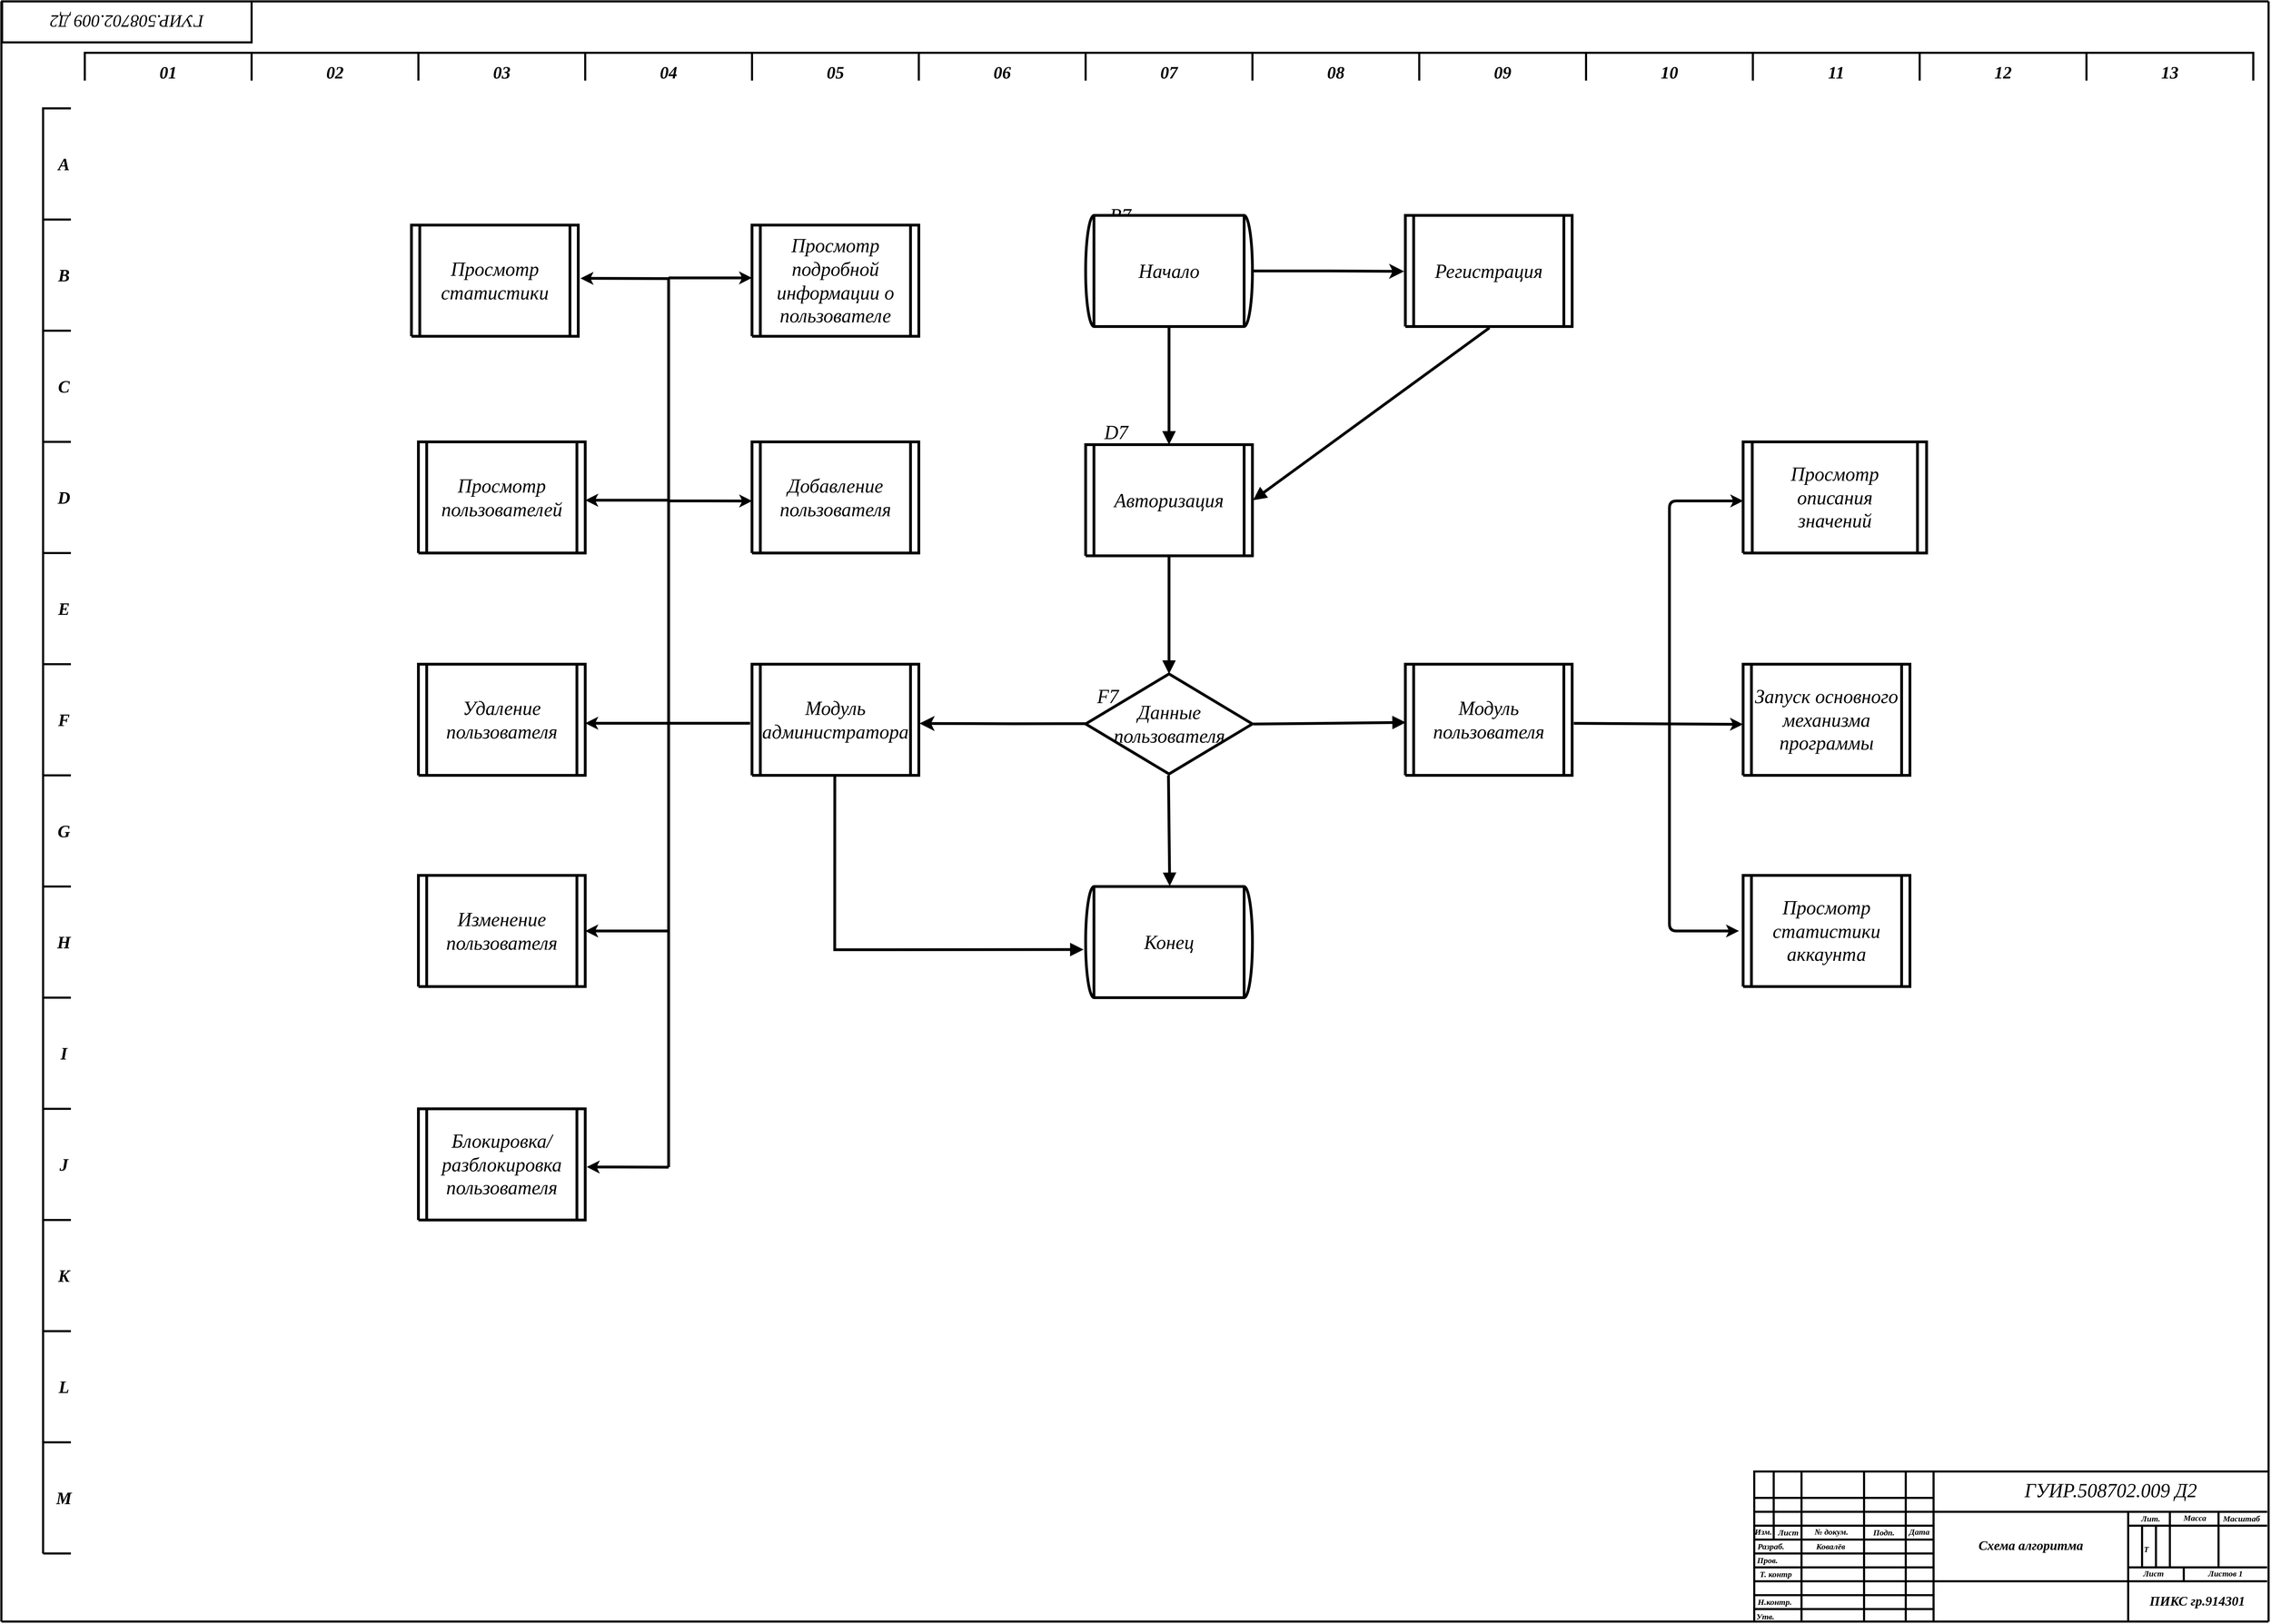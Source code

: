<mxfile version="13.9.9" type="device"><diagram name="Страница-1" id="Страница-1"><mxGraphModel dx="1024" dy="592" grid="1" gridSize="10" guides="1" tooltips="1" connect="1" arrows="1" fold="1" page="1" pageScale="1" pageWidth="827" pageHeight="1169" math="0" shadow="0"><root><mxCell id="0"/><mxCell id="1" value="Соединительная линия" parent="0"/><mxCell id="3" value="&lt;font style=&quot;font-size: 25px ; font-family: &amp;#34;gost common&amp;#34; ; color: #000000 ; direction: ltr ; letter-spacing: 0px ; line-height: 120% ; opacity: 1&quot;&gt;&lt;i&gt;ГУИР&lt;/i&gt;&lt;/font&gt;&lt;font style=&quot;font-size: 25px ; font-family: &amp;#34;gost common&amp;#34; ; color: #000000 ; direction: ltr ; letter-spacing: 0px ; line-height: 120% ; opacity: 1&quot;&gt;&lt;i&gt;.&lt;/i&gt;&lt;/font&gt;&lt;font style=&quot;font-size: 25px ; font-family: &amp;#34;gost common&amp;#34; ; color: #000000 ; direction: ltr ; letter-spacing: 0px ; line-height: 120% ; opacity: 1&quot;&gt;&lt;i&gt;508702.009&lt;/i&gt;&lt;/font&gt;&lt;font style=&quot;font-size: 25px ; font-family: &amp;#34;gost common&amp;#34; ; color: #000000 ; direction: ltr ; letter-spacing: 0px ; line-height: 120% ; opacity: 1&quot;&gt;&lt;i&gt;&amp;nbsp;Д2&lt;/i&gt;&lt;/font&gt;&lt;font style=&quot;font-size: 25px ; font-family: &amp;#34;gost common&amp;#34; ; color: #000000 ; direction: ltr ; letter-spacing: 0px ; line-height: 120% ; opacity: 1&quot;&gt;&lt;i&gt;&lt;br&gt;&lt;/i&gt;&lt;/font&gt;" style="verticalAlign=middle;align=center;vsdxID=54;rotation=180;fillColor=#FFFFFF;gradientColor=none;shape=stencil(nZBLDoAgDERP0z3SIyjew0SURgSD+Lu9kMZoXLhwN9O+tukAlrNpJg1SzDH4QW/URgNYgZTkjA4UkwJUgGXng+6DX1zLfmoymdXo17xh5zmRJ6Q42BWCfc2oJfdAr+Yv+AP9Cb7OJ3H/2JG1HNGz/84klThPVCc=);strokeColor=#000000;strokeWidth=3;spacingTop=-2;spacingBottom=-2;spacingLeft=-2;spacingRight=-2;labelBackgroundColor=none;rounded=0;html=1;whiteSpace=wrap;" parent="1" vertex="1"><mxGeometry x="81" y="22" width="359" height="59" as="geometry"/></mxCell><mxCell id="4" style="vsdxID=55;fillColor=none;gradientColor=none;shape=stencil(nZBJDoAgDEVP0z3SIzjcw0SURgSDON1eSBcOCxPd/d++tukHzCddjwqkmIJ3vVqpCRqwACnJauUpRAVYAuat86rzbrYN+7FOZFKDW9KGjecyIdKMFPvdVwwbsi/wC/oT/HT+AUdxftmSMRzStf9MJZY4USwP);strokeColor=#000000;strokeWidth=3;labelBackgroundColor=#ffffff;rounded=0;html=1;whiteSpace=wrap;" parent="1" vertex="1"><mxGeometry x="2602" y="2138" width="740" height="216" as="geometry"/></mxCell><mxCell id="166" style="vsdxID=87;edgeStyle=none;startArrow=none;endArrow=none;startSize=5;endSize=5;strokeWidth=3;spacingTop=0;spacingBottom=0;spacingLeft=0;spacingRight=0;verticalAlign=middle;html=1;labelBackgroundColor=#ffffff;rounded=0;" parent="1" edge="1"><mxGeometry relative="1" as="geometry"><Array as="points"/><mxPoint x="3140" y="2197" as="sourcePoint"/><mxPoint x="3140" y="2354" as="targetPoint"/></mxGeometry></mxCell><mxCell id="165" style="vsdxID=86;edgeStyle=none;startArrow=none;endArrow=none;startSize=5;endSize=5;strokeWidth=3;spacingTop=0;spacingBottom=0;spacingLeft=0;spacingRight=0;verticalAlign=middle;html=1;labelBackgroundColor=#ffffff;rounded=0;" parent="1" edge="1"><mxGeometry relative="1" as="geometry"><Array as="points"/><mxPoint x="3220" y="2276" as="sourcePoint"/><mxPoint x="3220" y="2296" as="targetPoint"/></mxGeometry></mxCell><mxCell id="164" style="vsdxID=84;edgeStyle=none;startArrow=none;endArrow=none;startSize=5;endSize=5;strokeWidth=3;spacingTop=0;spacingBottom=0;spacingLeft=0;spacingRight=0;verticalAlign=middle;html=1;labelBackgroundColor=#ffffff;rounded=0;" parent="1" edge="1"><mxGeometry relative="1" as="geometry"><Array as="points"/><mxPoint x="2860" y="2176" as="sourcePoint"/><mxPoint x="2602" y="2176" as="targetPoint"/></mxGeometry></mxCell><mxCell id="167" style="vsdxID=106;edgeStyle=none;startArrow=none;endArrow=none;startSize=5;endSize=5;strokeWidth=3;spacingTop=0;spacingBottom=0;spacingLeft=0;spacingRight=0;verticalAlign=middle;html=1;labelBackgroundColor=#ffffff;rounded=0;" parent="1" edge="1"><mxGeometry relative="1" as="geometry"><Array as="points"/><mxPoint x="2630" y="2235" as="sourcePoint"/><mxPoint x="2630" y="2138" as="targetPoint"/></mxGeometry></mxCell><mxCell id="163" style="vsdxID=83;edgeStyle=none;startArrow=none;endArrow=none;startSize=5;endSize=5;strokeWidth=3;spacingTop=0;spacingBottom=0;spacingLeft=0;spacingRight=0;verticalAlign=middle;html=1;labelBackgroundColor=#ffffff;rounded=0;" parent="1" edge="1"><mxGeometry relative="1" as="geometry"><mxPoint as="offset"/><Array as="points"/><mxPoint x="2602" y="2276" as="sourcePoint"/><mxPoint x="2860" y="2276" as="targetPoint"/></mxGeometry></mxCell><mxCell id="162" style="vsdxID=82;edgeStyle=none;startArrow=none;endArrow=none;startSize=5;endSize=5;strokeWidth=3;spacingTop=0;spacingBottom=0;spacingLeft=0;spacingRight=0;verticalAlign=middle;html=1;labelBackgroundColor=#ffffff;rounded=0;" parent="1" edge="1"><mxGeometry relative="1" as="geometry"><mxPoint as="offset"/><Array as="points"/><mxPoint x="2602" y="2256" as="sourcePoint"/><mxPoint x="2860" y="2256" as="targetPoint"/></mxGeometry></mxCell><mxCell id="161" style="vsdxID=81;edgeStyle=none;startArrow=none;endArrow=none;startSize=5;endSize=5;strokeWidth=3;spacingTop=0;spacingBottom=0;spacingLeft=0;spacingRight=0;verticalAlign=middle;html=1;labelBackgroundColor=#ffffff;rounded=0;" parent="1" edge="1"><mxGeometry relative="1" as="geometry"><Array as="points"/><mxPoint x="2602" y="2316" as="sourcePoint"/><mxPoint x="2860" y="2316" as="targetPoint"/></mxGeometry></mxCell><mxCell id="160" style="vsdxID=80;edgeStyle=none;startArrow=none;endArrow=none;startSize=5;endSize=5;strokeWidth=3;spacingTop=0;spacingBottom=0;spacingLeft=0;spacingRight=0;verticalAlign=middle;html=1;labelBackgroundColor=#ffffff;rounded=0;" parent="1" edge="1"><mxGeometry relative="1" as="geometry"><mxPoint as="offset"/><Array as="points"/><mxPoint x="2602" y="2336" as="sourcePoint"/><mxPoint x="2860" y="2336" as="targetPoint"/></mxGeometry></mxCell><mxCell id="159" style="vsdxID=78;edgeStyle=none;startArrow=none;endArrow=none;startSize=5;endSize=5;strokeWidth=3;spacingTop=0;spacingBottom=0;spacingLeft=0;spacingRight=0;verticalAlign=middle;html=1;labelBackgroundColor=#ffffff;rounded=0;" parent="1" edge="1"><mxGeometry relative="1" as="geometry"><Array as="points"/><mxPoint x="3270" y="2196" as="sourcePoint"/><mxPoint x="3270" y="2276" as="targetPoint"/></mxGeometry></mxCell><mxCell id="158" style="vsdxID=76;edgeStyle=none;startArrow=none;endArrow=none;startSize=5;endSize=5;strokeWidth=3;spacingTop=0;spacingBottom=0;spacingLeft=0;spacingRight=0;verticalAlign=middle;html=1;labelBackgroundColor=#ffffff;rounded=0;" parent="1" edge="1"><mxGeometry relative="1" as="geometry"><Array as="points"/><mxPoint x="3200" y="2196" as="sourcePoint"/><mxPoint x="3200" y="2216" as="targetPoint"/></mxGeometry></mxCell><mxCell id="157" style="vsdxID=75;edgeStyle=none;startArrow=none;endArrow=none;startSize=5;endSize=5;strokeWidth=3;spacingTop=0;spacingBottom=0;spacingLeft=0;spacingRight=0;verticalAlign=middle;html=1;labelBackgroundColor=#ffffff;rounded=0;" parent="1" edge="1"><mxGeometry relative="1" as="geometry"><Array as="points"/><mxPoint x="3200" y="2216" as="sourcePoint"/><mxPoint x="3200" y="2276" as="targetPoint"/></mxGeometry></mxCell><mxCell id="156" style="vsdxID=73;edgeStyle=none;startArrow=none;endArrow=none;startSize=5;endSize=5;strokeWidth=3;strokeColor=#000000;spacingTop=0;spacingBottom=0;spacingLeft=0;spacingRight=0;verticalAlign=middle;html=1;labelBackgroundColor=#ffffff;rounded=0;" parent="1" edge="1"><mxGeometry relative="1" as="geometry"><Array as="points"/><mxPoint x="3180" y="2216" as="sourcePoint"/><mxPoint x="3180" y="2276" as="targetPoint"/></mxGeometry></mxCell><mxCell id="155" style="vsdxID=72;edgeStyle=none;startArrow=none;endArrow=none;startSize=5;endSize=5;strokeWidth=3;strokeColor=#000000;spacingTop=0;spacingBottom=0;spacingLeft=0;spacingRight=0;verticalAlign=middle;html=1;labelBackgroundColor=#ffffff;rounded=0;" parent="1" edge="1"><mxGeometry relative="1" as="geometry"><Array as="points"/><mxPoint x="3160" y="2216" as="sourcePoint"/><mxPoint x="3160" y="2276" as="targetPoint"/></mxGeometry></mxCell><mxCell id="154" style="vsdxID=71;edgeStyle=none;startArrow=none;endArrow=none;startSize=5;endSize=5;strokeWidth=3;strokeColor=#000000;spacingTop=0;spacingBottom=0;spacingLeft=0;spacingRight=0;verticalAlign=middle;html=1;labelBackgroundColor=#ffffff;rounded=0;" parent="1" edge="1"><mxGeometry relative="1" as="geometry"><mxPoint x="-1" as="offset"/><Array as="points"/><mxPoint x="2602" y="2236" as="sourcePoint"/><mxPoint x="2860" y="2236" as="targetPoint"/></mxGeometry></mxCell><mxCell id="153" style="vsdxID=70;edgeStyle=none;startArrow=none;endArrow=none;startSize=5;endSize=5;strokeWidth=3;strokeColor=#000000;spacingTop=0;spacingBottom=0;spacingLeft=0;spacingRight=0;verticalAlign=middle;html=1;labelBackgroundColor=#ffffff;rounded=0;" parent="1" edge="1"><mxGeometry relative="1" as="geometry"><mxPoint as="offset"/><Array as="points"/><mxPoint x="2602" y="2216" as="sourcePoint"/><mxPoint x="2860" y="2216" as="targetPoint"/></mxGeometry></mxCell><mxCell id="152" style="vsdxID=69;edgeStyle=none;startArrow=none;endArrow=none;startSize=5;endSize=5;strokeWidth=3;strokeColor=#000000;spacingTop=0;spacingBottom=0;spacingLeft=0;spacingRight=0;verticalAlign=middle;html=1;labelBackgroundColor=#ffffff;rounded=0;" parent="1" edge="1"><mxGeometry relative="1" as="geometry"><Array as="points"/><mxPoint x="3340" y="2296" as="sourcePoint"/><mxPoint x="2602" y="2296" as="targetPoint"/></mxGeometry></mxCell><mxCell id="151" style="vsdxID=68;edgeStyle=none;startArrow=none;endArrow=none;startSize=5;endSize=5;strokeWidth=3;strokeColor=#000000;spacingTop=0;spacingBottom=0;spacingLeft=0;spacingRight=0;verticalAlign=middle;html=1;labelBackgroundColor=#ffffff;rounded=0;" parent="1" edge="1"><mxGeometry relative="1" as="geometry"><Array as="points"/><mxPoint x="3340" y="2196" as="sourcePoint"/><mxPoint x="2602" y="2196" as="targetPoint"/></mxGeometry></mxCell><mxCell id="150" style="vsdxID=66;edgeStyle=none;startArrow=none;endArrow=none;startSize=5;endSize=5;strokeWidth=3;strokeColor=#000000;spacingTop=0;spacingBottom=0;spacingLeft=0;spacingRight=0;verticalAlign=middle;html=1;labelBackgroundColor=#ffffff;rounded=0;" parent="1" edge="1"><mxGeometry relative="1" as="geometry"><Array as="points"/><mxPoint x="3340" y="2216" as="sourcePoint"/><mxPoint x="3140" y="2216" as="targetPoint"/></mxGeometry></mxCell><mxCell id="149" style="vsdxID=65;edgeStyle=none;startArrow=none;endArrow=none;startSize=5;endSize=5;strokeWidth=3;strokeColor=#000000;spacingTop=0;spacingBottom=0;spacingLeft=0;spacingRight=0;verticalAlign=middle;html=1;labelBackgroundColor=#ffffff;rounded=0;" parent="1" edge="1"><mxGeometry relative="1" as="geometry"><Array as="points"/><mxPoint x="3340" y="2276" as="sourcePoint"/><mxPoint x="3140" y="2276" as="targetPoint"/></mxGeometry></mxCell><mxCell id="148" style="vsdxID=60;edgeStyle=none;startArrow=none;endArrow=none;startSize=5;endSize=5;strokeWidth=3;strokeColor=#000000;spacingTop=0;spacingBottom=0;spacingLeft=0;spacingRight=0;verticalAlign=middle;html=1;labelBackgroundColor=#ffffff;rounded=0;" parent="1" edge="1"><mxGeometry relative="1" as="geometry"><Array as="points"/><mxPoint x="2670" y="2138" as="sourcePoint"/><mxPoint x="2670" y="2354" as="targetPoint"/></mxGeometry></mxCell><mxCell id="147" style="vsdxID=59;edgeStyle=none;startArrow=none;endArrow=none;startSize=5;endSize=5;strokeWidth=3;strokeColor=#000000;spacingTop=0;spacingBottom=0;spacingLeft=0;spacingRight=0;verticalAlign=middle;html=1;labelBackgroundColor=#ffffff;rounded=0;" parent="1" edge="1"><mxGeometry relative="1" as="geometry"><Array as="points"/><mxPoint x="2760" y="2138" as="sourcePoint"/><mxPoint x="2760" y="2354" as="targetPoint"/></mxGeometry></mxCell><mxCell id="146" style="vsdxID=58;edgeStyle=none;startArrow=none;endArrow=none;startSize=5;endSize=5;strokeWidth=3;strokeColor=#000000;spacingTop=0;spacingBottom=0;spacingLeft=0;spacingRight=0;verticalAlign=middle;html=1;labelBackgroundColor=#ffffff;rounded=0;" parent="1" edge="1"><mxGeometry relative="1" as="geometry"><Array as="points"/><mxPoint x="2820" y="2138" as="sourcePoint"/><mxPoint x="2820" y="2354" as="targetPoint"/></mxGeometry></mxCell><mxCell id="145" style="vsdxID=57;edgeStyle=none;startArrow=none;endArrow=none;startSize=5;endSize=5;strokeWidth=3;strokeColor=#000000;spacingTop=0;spacingBottom=0;spacingLeft=0;spacingRight=0;verticalAlign=middle;html=1;labelBackgroundColor=#ffffff;rounded=0;" parent="1" edge="1"><mxGeometry relative="1" as="geometry"><Array as="points"/><mxPoint x="2860" y="2138" as="sourcePoint"/><mxPoint x="2860" y="2354" as="targetPoint"/></mxGeometry></mxCell><mxCell id="5" value="&lt;font style=&quot;font-size:12px;font-family:GOST Common;color:#000000;direction:ltr;letter-spacing:0px;line-height:120%;opacity:1&quot;&gt;&lt;i&gt;&lt;b&gt;Изм.&lt;br/&gt;&lt;/b&gt;&lt;/i&gt;&lt;/font&gt;" style="verticalAlign=middle;align=center;vsdxID=98;fillColor=none;gradientColor=none;shape=stencil(nZBLDoAgDERP0z3SIyjew0SURgSD+Lu9kMZoXLhwN9O+tukAlrNpJg1SzDH4QW/URgNYgZTkjA4UkwJUgGXng+6DX1zLfmoymdXo17xh5zmRJ6Q42BWCfc2oJfdAr+Yv+AP9Cb7OJ3H/2JG1HNGz/84klThPVCc=);strokeColor=none;strokeWidth=3;labelBackgroundColor=none;rounded=0;html=1;whiteSpace=wrap;" parent="1" vertex="1"><mxGeometry x="2596" y="2218" width="38" height="14" as="geometry"/></mxCell><mxCell id="6" value="&lt;font style=&quot;font-size:12px;font-family:GOST Common;color:#000000;direction:ltr;letter-spacing:0px;line-height:120%;opacity:1&quot;&gt;&lt;i&gt;&lt;b&gt;Лист&lt;br/&gt;&lt;/b&gt;&lt;/i&gt;&lt;/font&gt;" style="verticalAlign=middle;align=center;vsdxID=103;fillColor=none;gradientColor=none;shape=stencil(nZBLDoAgDERP0z3SIyjew0SURgSD+Lu9kMZoXLhwN9O+tukAlrNpJg1SzDH4QW/URgNYgZTkjA4UkwJUgGXng+6DX1zLfmoymdXo17xh5zmRJ6Q42BWCfc2oJfdAr+Yv+AP9Cb7OJ3H/2JG1HNGz/84klThPVCc=);strokeColor=none;strokeWidth=3;labelBackgroundColor=none;rounded=0;html=1;whiteSpace=wrap;" parent="1" vertex="1"><mxGeometry x="2629" y="2216" width="44" height="19" as="geometry"/></mxCell><mxCell id="7" value="&lt;font style=&quot;font-size:12px;font-family:GOST Common;color:#000000;direction:ltr;letter-spacing:0px;line-height:120%;opacity:1&quot;&gt;&lt;i&gt;&lt;b&gt;Разраб.&lt;br/&gt;&lt;/b&gt;&lt;/i&gt;&lt;/font&gt;" style="verticalAlign=middle;align=center;vsdxID=105;fillColor=none;gradientColor=none;shape=stencil(nZBLDoAgDERP0z3SIyjew0SURgSD+Lu9kMZoXLhwN9O+tukAlrNpJg1SzDH4QW/URgNYgZTkjA4UkwJUgGXng+6DX1zLfmoymdXo17xh5zmRJ6Q42BWCfc2oJfdAr+Yv+AP9Cb7OJ3H/2JG1HNGz/84klThPVCc=);strokeColor=none;strokeWidth=3;labelBackgroundColor=none;rounded=0;html=1;whiteSpace=wrap;" parent="1" vertex="1"><mxGeometry x="2598" y="2240" width="56" height="11" as="geometry"/></mxCell><mxCell id="8" value="&lt;font style=&quot;font-size:12px;font-family:GOST Common;color:#000000;direction:ltr;letter-spacing:0px;line-height:120%;opacity:1&quot;&gt;&lt;i&gt;&lt;b&gt;Пров.&lt;br/&gt;&lt;/b&gt;&lt;/i&gt;&lt;/font&gt;" style="verticalAlign=middle;align=center;vsdxID=107;fillColor=none;gradientColor=none;shape=stencil(nZBLDoAgDERP0z3SIyjew0SURgSD+Lu9kMZoXLhwN9O+tukAlrNpJg1SzDH4QW/URgNYgZTkjA4UkwJUgGXng+6DX1zLfmoymdXo17xh5zmRJ6Q42BWCfc2oJfdAr+Yv+AP9Cb7OJ3H/2JG1HNGz/84klThPVCc=);strokeColor=none;strokeWidth=3;labelBackgroundColor=none;rounded=0;html=1;whiteSpace=wrap;" parent="1" vertex="1"><mxGeometry x="2599" y="2261" width="44" height="10" as="geometry"/></mxCell><mxCell id="9" value="&lt;font style=&quot;font-size:12px;font-family:GOST Common;color:#000000;direction:ltr;letter-spacing:0px;line-height:120%;opacity:1&quot;&gt;&lt;i&gt;&lt;b&gt;Н.контр.&lt;br/&gt;&lt;/b&gt;&lt;/i&gt;&lt;/font&gt;" style="verticalAlign=middle;align=center;vsdxID=110;fillColor=none;gradientColor=none;shape=stencil(nZBLDoAgDERP0z3SIyjew0SURgSD+Lu9kMZoXLhwN9O+tukAlrNpJg1SzDH4QW/URgNYgZTkjA4UkwJUgGXng+6DX1zLfmoymdXo17xh5zmRJ6Q42BWCfc2oJfdAr+Yv+AP9Cb7OJ3H/2JG1HNGz/84klThPVCc=);strokeColor=none;strokeWidth=3;labelBackgroundColor=none;rounded=0;html=1;whiteSpace=wrap;" parent="1" vertex="1"><mxGeometry x="2597" y="2316" width="69" height="20" as="geometry"/></mxCell><mxCell id="10" value="&lt;font style=&quot;font-size:12px;font-family:GOST Common;color:#000000;direction:ltr;letter-spacing:0px;line-height:120%;opacity:1&quot;&gt;&lt;i&gt;&lt;b&gt;Утв.&lt;br/&gt;&lt;/b&gt;&lt;/i&gt;&lt;/font&gt;" style="verticalAlign=middle;align=center;vsdxID=112;fillColor=none;gradientColor=none;shape=stencil(nZBLDoAgDERP0z3SIyjew0SURgSD+Lu9kMZoXLhwN9O+tukAlrNpJg1SzDH4QW/URgNYgZTkjA4UkwJUgGXng+6DX1zLfmoymdXo17xh5zmRJ6Q42BWCfc2oJfdAr+Yv+AP9Cb7OJ3H/2JG1HNGz/84klThPVCc=);strokeColor=none;strokeWidth=3;labelBackgroundColor=none;rounded=0;html=1;whiteSpace=wrap;" parent="1" vertex="1"><mxGeometry x="2590" y="2340" width="56" height="13" as="geometry"/></mxCell><mxCell id="11" value="&lt;font style=&quot;font-size:12px;font-family:GOST Common;color:#000000;direction:ltr;letter-spacing:0px;line-height:120%;opacity:1&quot;&gt;&lt;i&gt;&lt;b&gt;№ докум.&lt;br/&gt;&lt;/b&gt;&lt;/i&gt;&lt;/font&gt;" style="verticalAlign=middle;align=center;vsdxID=114;fillColor=none;gradientColor=none;shape=stencil(nZBLDoAgDERP0z3SIyjew0SURgSD+Lu9kMZoXLhwN9O+tukAlrNpJg1SzDH4QW/URgNYgZTkjA4UkwJUgGXng+6DX1zLfmoymdXo17xh5zmRJ6Q42BWCfc2oJfdAr+Yv+AP9Cb7OJ3H/2JG1HNGz/84klThPVCc=);strokeColor=none;strokeWidth=3;labelBackgroundColor=none;rounded=0;html=1;whiteSpace=wrap;" parent="1" vertex="1"><mxGeometry x="2680" y="2215" width="66" height="20" as="geometry"/></mxCell><mxCell id="12" value="&lt;font style=&quot;font-size:12px;font-family:GOST Common;color:#000000;direction:ltr;letter-spacing:0px;line-height:120%;opacity:1&quot;&gt;&lt;i&gt;&lt;b&gt;Подп.&lt;br/&gt;&lt;/b&gt;&lt;/i&gt;&lt;/font&gt;" style="verticalAlign=middle;align=center;vsdxID=115;fillColor=none;gradientColor=none;shape=stencil(nZBLDoAgDERP0z3SIyjew0SURgSD+Lu9kMZoXLhwN9O+tukAlrNpJg1SzDH4QW/URgNYgZTkjA4UkwJUgGXng+6DX1zLfmoymdXo17xh5zmRJ6Q42BWCfc2oJfdAr+Yv+AP9Cb7OJ3H/2JG1HNGz/84klThPVCc=);strokeColor=none;strokeWidth=3;labelBackgroundColor=none;rounded=0;html=1;whiteSpace=wrap;" parent="1" vertex="1"><mxGeometry x="2766" y="2216" width="45" height="19" as="geometry"/></mxCell><mxCell id="13" value="&lt;font style=&quot;font-size:12px;font-family:GOST Common;color:#000000;direction:ltr;letter-spacing:0px;line-height:120%;opacity:1&quot;&gt;&lt;i&gt;&lt;b&gt;Дата&lt;br/&gt;&lt;/b&gt;&lt;/i&gt;&lt;/font&gt;" style="verticalAlign=middle;align=center;vsdxID=117;fillColor=none;gradientColor=none;shape=stencil(nZBLDoAgDERP0z3SIyjew0SURgSD+Lu9kMZoXLhwN9O+tukAlrNpJg1SzDH4QW/URgNYgZTkjA4UkwJUgGXng+6DX1zLfmoymdXo17xh5zmRJ6Q42BWCfc2oJfdAr+Yv+AP9Cb7OJ3H/2JG1HNGz/84klThPVCc=);strokeColor=none;strokeWidth=3;labelBackgroundColor=none;rounded=0;html=1;whiteSpace=wrap;" parent="1" vertex="1"><mxGeometry x="2817" y="2216" width="45" height="18" as="geometry"/></mxCell><mxCell id="14" value="&lt;font style=&quot;font-size: 28px ; font-family: &amp;#34;gost common&amp;#34; ; color: #000000 ; direction: ltr ; letter-spacing: 0px ; line-height: 120% ; opacity: 1&quot;&gt;&lt;i&gt;ГУИР&lt;/i&gt;&lt;/font&gt;&lt;font style=&quot;font-size: 28px ; font-family: &amp;#34;gost common&amp;#34; ; color: #000000 ; direction: ltr ; letter-spacing: 0px ; line-height: 120% ; opacity: 1&quot;&gt;&lt;i&gt;.&lt;/i&gt;&lt;/font&gt;&lt;font style=&quot;font-size: 28px ; font-family: &amp;#34;gost common&amp;#34; ; color: #000000 ; direction: ltr ; letter-spacing: 0px ; line-height: 120% ; opacity: 1&quot;&gt;&lt;i&gt;508702.009&lt;/i&gt;&lt;/font&gt;&lt;font style=&quot;font-size: 28px ; font-family: &amp;#34;gost common&amp;#34; ; color: #000000 ; direction: ltr ; letter-spacing: 0px ; line-height: 120% ; opacity: 1&quot;&gt;&lt;i&gt;&amp;nbsp;Д2&lt;/i&gt;&lt;/font&gt;&lt;font style=&quot;font-size: 28px ; font-family: &amp;#34;gost common&amp;#34; ; color: #000000 ; direction: ltr ; letter-spacing: 0px ; line-height: 120% ; opacity: 1&quot;&gt;&lt;i&gt;&lt;b&gt;&lt;br&gt;&lt;/b&gt;&lt;/i&gt;&lt;/font&gt;" style="verticalAlign=middle;align=center;vsdxID=119;fillColor=none;gradientColor=none;shape=stencil(nZBLDoAgDERP0z3SIyjew0SURgSD+Lu9kMZoXLhwN9O+tukAlrNpJg1SzDH4QW/URgNYgZTkjA4UkwJUgGXng+6DX1zLfmoymdXo17xh5zmRJ6Q42BWCfc2oJfdAr+Yv+AP9Cb7OJ3H/2JG1HNGz/84klThPVCc=);strokeColor=none;strokeWidth=3;labelBackgroundColor=none;rounded=0;html=1;whiteSpace=wrap;" parent="1" vertex="1"><mxGeometry x="2940" y="2151" width="350" height="28" as="geometry"/></mxCell><mxCell id="15" value="&lt;font style=&quot;font-size:19px;font-family:GOST Common;color:#000000;direction:ltr;letter-spacing:0px;line-height:120%;opacity:1&quot;&gt;&lt;i&gt;&lt;b&gt;Схема алгоритма&lt;/b&gt;&lt;/i&gt;&lt;/font&gt;&lt;font style=&quot;font-size:19px;font-family:GOST Common;color:#000000;direction:ltr;letter-spacing:0px;line-height:120%;opacity:1&quot;&gt;&lt;i&gt;&lt;b&gt;&lt;br/&gt;&lt;/b&gt;&lt;/i&gt;&lt;/font&gt;" style="verticalAlign=middle;align=center;vsdxID=121;fillColor=none;gradientColor=none;shape=stencil(nZBLDoAgDERP0z3SIyjew0SURgSD+Lu9kMZoXLhwN9O+tukAlrNpJg1SzDH4QW/URgNYgZTkjA4UkwJUgGXng+6DX1zLfmoymdXo17xh5zmRJ6Q42BWCfc2oJfdAr+Yv+AP9Cb7OJ3H/2JG1HNGz/84klThPVCc=);strokeColor=none;strokeWidth=3;labelBackgroundColor=none;rounded=0;html=1;whiteSpace=wrap;" parent="1" vertex="1"><mxGeometry x="2864" y="2199" width="272" height="92" as="geometry"/></mxCell><mxCell id="16" value="&lt;font style=&quot;font-size:19px;font-family:GOST Common;color:#000000;direction:ltr;letter-spacing:0px;line-height:120%;opacity:1&quot;&gt;&lt;i&gt;&lt;b&gt;ПИКС гр.914301&lt;/b&gt;&lt;/i&gt;&lt;/font&gt;&lt;font style=&quot;font-size:19px;font-family:GOST Common;color:#000000;direction:ltr;letter-spacing:0px;line-height:120%;opacity:1&quot;&gt;&lt;i&gt;&lt;b&gt;&lt;br/&gt;&lt;/b&gt;&lt;/i&gt;&lt;/font&gt;" style="verticalAlign=middle;align=center;vsdxID=123;fillColor=none;gradientColor=none;shape=stencil(nZBLDoAgDERP0z3SIyjew0SURgSD+Lu9kMZoXLhwN9O+tukAlrNpJg1SzDH4QW/URgNYgZTkjA4UkwJUgGXng+6DX1zLfmoymdXo17xh5zmRJ6Q42BWCfc2oJfdAr+Yv+AP9Cb7OJ3H/2JG1HNGz/84klThPVCc=);strokeColor=none;strokeWidth=3;labelBackgroundColor=none;rounded=0;html=1;whiteSpace=wrap;" parent="1" vertex="1"><mxGeometry x="3148" y="2311" width="183" height="28" as="geometry"/></mxCell><mxCell id="17" value="&lt;font style=&quot;font-size:12px;font-family:GOST Common;color:#000000;direction:ltr;letter-spacing:0px;line-height:120%;opacity:1&quot;&gt;&lt;i&gt;&lt;b&gt;Лит.&lt;br/&gt;&lt;/b&gt;&lt;/i&gt;&lt;/font&gt;" style="verticalAlign=middle;align=center;vsdxID=126;fillColor=none;gradientColor=none;shape=stencil(nZBLDoAgDERP0z3SIyjew0SURgSD+Lu9kMZoXLhwN9O+tukAlrNpJg1SzDH4QW/URgNYgZTkjA4UkwJUgGXng+6DX1zLfmoymdXo17xh5zmRJ6Q42BWCfc2oJfdAr+Yv+AP9Cb7OJ3H/2JG1HNGz/84klThPVCc=);strokeColor=none;strokeWidth=3;labelBackgroundColor=none;rounded=0;html=1;whiteSpace=wrap;" parent="1" vertex="1"><mxGeometry x="3150" y="2198" width="45" height="15" as="geometry"/></mxCell><mxCell id="18" value="&lt;font style=&quot;font-size:12px;font-family:GOST Common;color:#000000;direction:ltr;letter-spacing:0px;line-height:120%;opacity:1&quot;&gt;&lt;i&gt;&lt;b&gt;Масса&lt;br/&gt;&lt;/b&gt;&lt;/i&gt;&lt;/font&gt;" style="verticalAlign=middle;align=center;vsdxID=127;fillColor=none;gradientColor=none;shape=stencil(nZBLDoAgDERP0z3SIyjew0SURgSD+Lu9kMZoXLhwN9O+tukAlrNpJg1SzDH4QW/URgNYgZTkjA4UkwJUgGXng+6DX1zLfmoymdXo17xh5zmRJ6Q42BWCfc2oJfdAr+Yv+AP9Cb7OJ3H/2JG1HNGz/84klThPVCc=);strokeColor=none;strokeWidth=3;labelBackgroundColor=none;rounded=0;html=1;whiteSpace=wrap;" parent="1" vertex="1"><mxGeometry x="3210" y="2197" width="52" height="16" as="geometry"/></mxCell><mxCell id="19" value="&lt;font style=&quot;font-size:12px;font-family:GOST Common;color:#000000;direction:ltr;letter-spacing:0px;line-height:120%;opacity:1&quot;&gt;&lt;i&gt;&lt;b&gt;Масштаб&lt;br/&gt;&lt;/b&gt;&lt;/i&gt;&lt;/font&gt;" style="verticalAlign=middle;align=center;vsdxID=128;fillColor=none;gradientColor=none;shape=stencil(nZBLDoAgDERP0z3SIyjew0SURgSD+Lu9kMZoXLhwN9O+tukAlrNpJg1SzDH4QW/URgNYgZTkjA4UkwJUgGXng+6DX1zLfmoymdXo17xh5zmRJ6Q42BWCfc2oJfdAr+Yv+AP9Cb7OJ3H/2JG1HNGz/84klThPVCc=);strokeColor=none;strokeWidth=3;labelBackgroundColor=none;rounded=0;html=1;whiteSpace=wrap;" parent="1" vertex="1"><mxGeometry x="3268" y="2197" width="70" height="18" as="geometry"/></mxCell><mxCell id="20" value="&lt;font style=&quot;font-size:12px;font-family:GOST Common;color:#000000;direction:ltr;letter-spacing:0px;line-height:120%;opacity:1&quot;&gt;&lt;i&gt;&lt;b&gt;Т&lt;br/&gt;&lt;/b&gt;&lt;/i&gt;&lt;/font&gt;" style="verticalAlign=middle;align=center;vsdxID=129;fillColor=none;gradientColor=none;shape=stencil(nZBLDoAgDERP0z3SIyjew0SURgSD+Lu9kMZoXLhwN9O+tukAlrNpJg1SzDH4QW/URgNYgZTkjA4UkwJUgGXng+6DX1zLfmoymdXo17xh5zmRJ6Q42BWCfc2oJfdAr+Yv+AP9Cb7OJ3H/2JG1HNGz/84klThPVCc=);strokeColor=none;strokeWidth=3;labelBackgroundColor=none;rounded=0;html=1;whiteSpace=wrap;" parent="1" vertex="1"><mxGeometry x="3158" y="2236" width="16" height="28" as="geometry"/></mxCell><mxCell id="21" value="&lt;font style=&quot;font-size:12px;font-family:GOST Common;color:#000000;direction:ltr;letter-spacing:0px;line-height:120%;opacity:1&quot;&gt;&lt;i&gt;&lt;b&gt;Лист&lt;br/&gt;&lt;/b&gt;&lt;/i&gt;&lt;/font&gt;" style="verticalAlign=middle;align=center;vsdxID=130;fillColor=none;gradientColor=none;shape=stencil(nZBLDoAgDERP0z3SIyjew0SURgSD+Lu9kMZoXLhwN9O+tukAlrNpJg1SzDH4QW/URgNYgZTkjA4UkwJUgGXng+6DX1zLfmoymdXo17xh5zmRJ6Q42BWCfc2oJfdAr+Yv+AP9Cb7OJ3H/2JG1HNGz/84klThPVCc=);strokeColor=none;strokeWidth=3;labelBackgroundColor=none;rounded=0;html=1;whiteSpace=wrap;" parent="1" vertex="1"><mxGeometry x="3154" y="2279" width="45" height="12" as="geometry"/></mxCell><mxCell id="22" value="&lt;font style=&quot;font-size:12px;font-family:GOST Common;color:#000000;direction:ltr;letter-spacing:0px;line-height:120%;opacity:1&quot;&gt;&lt;i&gt;&lt;b&gt;Листов 1&lt;br/&gt;&lt;/b&gt;&lt;/i&gt;&lt;/font&gt;" style="verticalAlign=middle;align=center;vsdxID=131;fillColor=none;gradientColor=none;shape=stencil(nZBLDoAgDERP0z3SIyjew0SURgSD+Lu9kMZoXLhwN9O+tukAlrNpJg1SzDH4QW/URgNYgZTkjA4UkwJUgGXng+6DX1zLfmoymdXo17xh5zmRJ6Q42BWCfc2oJfdAr+Yv+AP9Cb7OJ3H/2JG1HNGz/84klThPVCc=);strokeColor=none;strokeWidth=3;labelBackgroundColor=none;rounded=0;html=1;whiteSpace=wrap;" parent="1" vertex="1"><mxGeometry x="3245" y="2279" width="70" height="12" as="geometry"/></mxCell><mxCell id="23" style="vsdxID=136;fillColor=#FFFFFF;gradientColor=none;shape=stencil(UzV2Ls5ILEhVNTIoLinKz04tz0wpyVA1dlE1MsrMy0gtyiwBslSNXVWNndPyi1LTi/JL81Ig/IJEkEoQKze/DGRCBUSfoYEBSI+RQSUq3w2iOCczD49iPErJVIhmPZCBcDjEz8hy6J4ECkECyNgVAA==);strokeWidth=3;labelBackgroundColor=#ffffff;rounded=0;html=1;whiteSpace=wrap;" parent="1" vertex="1"><mxGeometry x="200" y="96" width="240" height="40" as="geometry"/></mxCell><mxCell id="24" style="vsdxID=137;fillColor=#FFFFFF;gradientColor=none;shape=stencil(UzV2Ls5ILEhVNTIoLinKz04tz0wpyVA1dlE1MsrMy0gtyiwBslSNXVWNndPyi1LTi/JL81Ig/IJEkEoQKze/DGRCBUSfoYEBSI+RQSUq3w2iOCczD49iPErJVIhmPZCBcDjEz8hy6J4ECkECyNgVAA==);strokeWidth=3;labelBackgroundColor=#ffffff;rounded=0;html=1;whiteSpace=wrap;" parent="1" vertex="1"><mxGeometry x="440" y="96" width="240" height="40" as="geometry"/></mxCell><mxCell id="168" style="vsdxID=185;edgeStyle=none;startArrow=none;endArrow=none;startSize=5;endSize=5;strokeWidth=3;spacingTop=0;spacingBottom=0;spacingLeft=0;spacingRight=0;verticalAlign=middle;html=1;labelBackgroundColor=#ffffff;rounded=0;" parent="1" edge="1"><mxGeometry relative="1" as="geometry"><mxPoint as="offset"/><Array as="points"/><mxPoint x="140" y="2096" as="sourcePoint"/><mxPoint x="180" y="2096" as="targetPoint"/></mxGeometry></mxCell><mxCell id="169" style="vsdxID=187;edgeStyle=none;startArrow=none;endArrow=none;startSize=5;endSize=5;strokeWidth=3;spacingTop=0;spacingBottom=0;spacingLeft=0;spacingRight=0;verticalAlign=middle;html=1;labelBackgroundColor=#ffffff;rounded=0;" parent="1" edge="1"><mxGeometry relative="1" as="geometry"><mxPoint as="offset"/><Array as="points"/><mxPoint x="140" y="2256" as="sourcePoint"/><mxPoint x="180" y="2256" as="targetPoint"/></mxGeometry></mxCell><mxCell id="25" style="vsdxID=138;fillColor=#FFFFFF;gradientColor=none;shape=stencil(UzV2Ls5ILEhVNTIoLinKz04tz0wpyVA1dlE1MsrMy0gtyiwBslSNXVWNndPyi1LTi/JL81Ig/IJEkEoQKze/DGRCBUSfoYEBSI+RQSUq3w2iOCczD49iPErJVIhmPZCBcDjEz8hy6J4ECkECyNgVAA==);strokeWidth=3;labelBackgroundColor=#ffffff;rounded=0;html=1;whiteSpace=wrap;" parent="1" vertex="1"><mxGeometry x="680" y="96" width="240" height="40" as="geometry"/></mxCell><mxCell id="26" style="vsdxID=139;fillColor=#FFFFFF;gradientColor=none;shape=stencil(UzV2Ls5ILEhVNTIoLinKz04tz0wpyVA1dlE1MsrMy0gtyiwBslSNXVWNndPyi1LTi/JL81Ig/IJEkEoQKze/DGRCBUSfoYEBSI+RQSUq3w2iOCczD49iPErJVIhmPZCBcDjEz8hy6J4ECkECyNgVAA==);strokeWidth=3;labelBackgroundColor=#ffffff;rounded=0;html=1;whiteSpace=wrap;" parent="1" vertex="1"><mxGeometry x="920" y="96" width="240" height="40" as="geometry"/></mxCell><mxCell id="27" style="vsdxID=140;fillColor=#FFFFFF;gradientColor=none;shape=stencil(UzV2Ls5ILEhVNTIoLinKz04tz0wpyVA1dlE1MsrMy0gtyiwBslSNXVWNndPyi1LTi/JL81Ig/IJEkEoQKze/DGRCBUSfoYEBSI+RQSUq3w2iOCczD49iPErJVIhmPZCBcDjEz8hy6J4ECkECyNgVAA==);strokeWidth=3;labelBackgroundColor=#ffffff;rounded=0;html=1;whiteSpace=wrap;" parent="1" vertex="1"><mxGeometry x="1160" y="96" width="240" height="40" as="geometry"/></mxCell><mxCell id="28" style="vsdxID=141;fillColor=#FFFFFF;gradientColor=none;shape=stencil(UzV2Ls5ILEhVNTIoLinKz04tz0wpyVA1dlE1MsrMy0gtyiwBslSNXVWNndPyi1LTi/JL81Ig/IJEkEoQKze/DGRCBUSfoYEBSI+RQSUq3w2iOCczD49iPErJVIhmPZCBcDjEz8hy6J4ECkECyNgVAA==);strokeWidth=3;labelBackgroundColor=#ffffff;rounded=0;html=1;whiteSpace=wrap;" parent="1" vertex="1"><mxGeometry x="1400" y="96" width="240" height="40" as="geometry"/></mxCell><mxCell id="29" style="vsdxID=142;fillColor=#FFFFFF;gradientColor=none;shape=stencil(UzV2Ls5ILEhVNTIoLinKz04tz0wpyVA1dlE1MsrMy0gtyiwBslSNXVWNndPyi1LTi/JL81Ig/IJEkEoQKze/DGRCBUSfoYEBSI+RQSUq3w2iOCczD49iPErJVIhmPZCBcDjEz8hy6J4ECkECyNgVAA==);strokeWidth=3;labelBackgroundColor=#ffffff;rounded=0;html=1;whiteSpace=wrap;" parent="1" vertex="1"><mxGeometry x="1640" y="96" width="240" height="40" as="geometry"/></mxCell><mxCell id="30" style="vsdxID=143;fillColor=#FFFFFF;gradientColor=none;shape=stencil(UzV2Ls5ILEhVNTIoLinKz04tz0wpyVA1dlE1MsrMy0gtyiwBslSNXVWNndPyi1LTi/JL81Ig/IJEkEoQKze/DGRCBUSfoYEBSI+RQSUq3w2iOCczD49iPErJVIhmPZCBcDjEz8hy6J4ECkECyNgVAA==);strokeWidth=3;labelBackgroundColor=#ffffff;rounded=0;html=1;whiteSpace=wrap;" parent="1" vertex="1"><mxGeometry x="1880" y="96" width="240" height="40" as="geometry"/></mxCell><mxCell id="31" style="vsdxID=144;fillColor=#FFFFFF;gradientColor=none;shape=stencil(UzV2Ls5ILEhVNTIoLinKz04tz0wpyVA1dlE1MsrMy0gtyiwBslSNXVWNndPyi1LTi/JL81Ig/IJEkEoQKze/DGRCBUSfoYEBSI+RQSUq3w2iOCczD49iPErJVIhmPZCBcDjEz8hy6J4ECkECyNgVAA==);strokeWidth=3;labelBackgroundColor=#ffffff;rounded=0;html=1;whiteSpace=wrap;" parent="1" vertex="1"><mxGeometry x="2120" y="96" width="240" height="40" as="geometry"/></mxCell><mxCell id="32" style="vsdxID=145;fillColor=#FFFFFF;gradientColor=none;shape=stencil(UzV2Ls5ILEhVNTIoLinKz04tz0wpyVA1dlE1MsrMy0gtyiwBslSNXVWNndPyi1LTi/JL81Ig/IJEkEoQKze/DGRCBUSfoYEBSI+RQSUq3w2iOCczD49iPErJVIhmPZCBcDjEz8hy6J4ECkECyNgVAA==);strokeWidth=3;labelBackgroundColor=#ffffff;rounded=0;html=1;whiteSpace=wrap;" parent="1" vertex="1"><mxGeometry x="2360" y="96" width="240" height="40" as="geometry"/></mxCell><mxCell id="33" style="vsdxID=146;fillColor=#FFFFFF;gradientColor=none;shape=stencil(UzV2Ls5ILEhVNTIoLinKz04tz0wpyVA1dlE1MsrMy0gtyiwBslSNXVWNndPyi1LTi/JL81Ig/IJEkEoQKze/DGRCBUSfoYEBSI+RQSUq3w2iOCczD49iPErJVIhmPZCBcDjEz8hy6J4ECkECyNgVAA==);strokeWidth=3;labelBackgroundColor=#ffffff;rounded=0;html=1;whiteSpace=wrap;" parent="1" vertex="1"><mxGeometry x="2600" y="96" width="240" height="40" as="geometry"/></mxCell><mxCell id="34" style="vsdxID=147;fillColor=#FFFFFF;gradientColor=none;shape=stencil(UzV2Ls5ILEhVNTIoLinKz04tz0wpyVA1dlE1MsrMy0gtyiwBslSNXVWNndPyi1LTi/JL81Ig/IJEkEoQKze/DGRCBUSfoYEBSI+RQSUq3w2iOCczD49iPErJVIhmPZCBcDjEz8hy6J4ECkECyNgVAA==);strokeWidth=3;labelBackgroundColor=#ffffff;rounded=0;html=1;whiteSpace=wrap;" parent="1" vertex="1"><mxGeometry x="2840" y="96" width="240" height="40" as="geometry"/></mxCell><mxCell id="35" style="vsdxID=148;fillColor=#FFFFFF;gradientColor=none;shape=stencil(UzV2Ls5ILEhVNTIoLinKz04tz0wpyVA1dlE1MsrMy0gtyiwBslSNXVWNndPyi1LTi/JL81Ig/IJEkEoQKze/DGRCBUSfoYEBSI+RQSUq3w2iOCczD49iPErJVIhmPZCBcDjEz8hy6J4ECkECyNgVAA==);strokeWidth=3;labelBackgroundColor=#ffffff;rounded=0;html=1;whiteSpace=wrap;" parent="1" vertex="1"><mxGeometry x="3080" y="96" width="240" height="40" as="geometry"/></mxCell><mxCell id="36" style="vsdxID=149;fillColor=#FFFFFF;gradientColor=none;shape=stencil(nY9LDoAgDERP0z3SI/i5BwkoRAUC+Lu9kGo0Lt3NtK/tFLCOWngFnMUU3Kg2I5MGbIBzY7UKJmUF2ALWvQtqCG6xkrwXhSxqdmvZsNNcxViZ4ewgT64jdDL2hf4E7wsXmsWThd549765c4l+xvYE);strokeWidth=3;labelBackgroundColor=#ffffff;rounded=0;html=1;whiteSpace=wrap;" parent="1" vertex="1"><mxGeometry x="140" y="176" width="40" height="160" as="geometry"/></mxCell><mxCell id="37" style="vsdxID=153;fillColor=#FFFFFF;gradientColor=none;shape=stencil(nY9LDoAgDERP0z3SI/i5BwkoRAUC+Lu9kGo0Lt3NtK/tFLCOWngFnMUU3Kg2I5MGbIBzY7UKJmUF2ALWvQtqCG6xkrwXhSxqdmvZsNNcxViZ4ewgT64jdDL2hf4E7wsXmsWThd549765c4l+xvYE);strokeWidth=3;labelBackgroundColor=#ffffff;rounded=0;html=1;whiteSpace=wrap;" parent="1" vertex="1"><mxGeometry x="140" y="336" width="40" height="160" as="geometry"/></mxCell><mxCell id="38" style="vsdxID=156;fillColor=#FFFFFF;gradientColor=none;shape=stencil(nY9LDoAgDERP0z3SI/i5BwkoRAUC+Lu9kGo0Lt3NtK/tFLCOWngFnMUU3Kg2I5MGbIBzY7UKJmUF2ALWvQtqCG6xkrwXhSxqdmvZsNNcxViZ4ewgT64jdDL2hf4E7wsXmsWThd549765c4l+xvYE);strokeWidth=3;labelBackgroundColor=#ffffff;rounded=0;html=1;whiteSpace=wrap;" parent="1" vertex="1"><mxGeometry x="140" y="496" width="40" height="160" as="geometry"/></mxCell><mxCell id="39" style="vsdxID=159;fillColor=#FFFFFF;gradientColor=none;shape=stencil(nY9LDoAgDERP0z3SI/i5BwkoRAUC+Lu9kGo0Lt3NtK/tFLCOWngFnMUU3Kg2I5MGbIBzY7UKJmUF2ALWvQtqCG6xkrwXhSxqdmvZsNNcxViZ4ewgT64jdDL2hf4E7wsXmsWThd549765c4l+xvYE);strokeWidth=3;labelBackgroundColor=#ffffff;rounded=0;html=1;whiteSpace=wrap;" parent="1" vertex="1"><mxGeometry x="140" y="656" width="40" height="160" as="geometry"/></mxCell><mxCell id="40" style="vsdxID=162;fillColor=#FFFFFF;gradientColor=none;shape=stencil(nY9LDoAgDERP0z3SI/i5BwkoRAUC+Lu9kGo0Lt3NtK/tFLCOWngFnMUU3Kg2I5MGbIBzY7UKJmUF2ALWvQtqCG6xkrwXhSxqdmvZsNNcxViZ4ewgT64jdDL2hf4E7wsXmsWThd549765c4l+xvYE);strokeWidth=3;labelBackgroundColor=#ffffff;rounded=0;html=1;whiteSpace=wrap;" parent="1" vertex="1"><mxGeometry x="140" y="816" width="40" height="160" as="geometry"/></mxCell><mxCell id="41" style="vsdxID=165;fillColor=#FFFFFF;gradientColor=none;shape=stencil(nY9LDoAgDERP0z3SI/i5BwkoRAUC+Lu9kGo0Lt3NtK/tFLCOWngFnMUU3Kg2I5MGbIBzY7UKJmUF2ALWvQtqCG6xkrwXhSxqdmvZsNNcxViZ4ewgT64jdDL2hf4E7wsXmsWThd549765c4l+xvYE);strokeWidth=3;labelBackgroundColor=#ffffff;rounded=0;html=1;whiteSpace=wrap;" parent="1" vertex="1"><mxGeometry x="140" y="976" width="40" height="160" as="geometry"/></mxCell><mxCell id="42" style="vsdxID=168;fillColor=#FFFFFF;gradientColor=none;shape=stencil(nY9LDoAgDERP0z3SI/i5BwkoRAUC+Lu9kGo0Lt3NtK/tFLCOWngFnMUU3Kg2I5MGbIBzY7UKJmUF2ALWvQtqCG6xkrwXhSxqdmvZsNNcxViZ4ewgT64jdDL2hf4E7wsXmsWThd549765c4l+xvYE);strokeWidth=3;labelBackgroundColor=#ffffff;rounded=0;html=1;whiteSpace=wrap;" parent="1" vertex="1"><mxGeometry x="140" y="1136" width="40" height="160" as="geometry"/></mxCell><mxCell id="43" style="vsdxID=171;fillColor=#FFFFFF;gradientColor=none;shape=stencil(nY9LDoAgDERP0z3SI/i5BwkoRAUC+Lu9kGo0Lt3NtK/tFLCOWngFnMUU3Kg2I5MGbIBzY7UKJmUF2ALWvQtqCG6xkrwXhSxqdmvZsNNcxViZ4ewgT64jdDL2hf4E7wsXmsWThd549765c4l+xvYE);strokeWidth=3;labelBackgroundColor=#ffffff;rounded=0;html=1;whiteSpace=wrap;" parent="1" vertex="1"><mxGeometry x="140" y="1296" width="40" height="160" as="geometry"/></mxCell><mxCell id="44" style="vsdxID=174;fillColor=#FFFFFF;gradientColor=none;shape=stencil(nY9LDoAgDERP0z3SI/i5BwkoRAUC+Lu9kGo0Lt3NtK/tFLCOWngFnMUU3Kg2I5MGbIBzY7UKJmUF2ALWvQtqCG6xkrwXhSxqdmvZsNNcxViZ4ewgT64jdDL2hf4E7wsXmsWThd549765c4l+xvYE);strokeWidth=3;labelBackgroundColor=#ffffff;rounded=0;html=1;whiteSpace=wrap;" parent="1" vertex="1"><mxGeometry x="140" y="1456" width="40" height="160" as="geometry"/></mxCell><mxCell id="45" style="vsdxID=177;fillColor=#FFFFFF;gradientColor=none;shape=stencil(nY9LDoAgDERP0z3SI/i5BwkoRAUC+Lu9kGo0Lt3NtK/tFLCOWngFnMUU3Kg2I5MGbIBzY7UKJmUF2ALWvQtqCG6xkrwXhSxqdmvZsNNcxViZ4ewgT64jdDL2hf4E7wsXmsWThd549765c4l+xvYE);strokeWidth=3;labelBackgroundColor=#ffffff;rounded=0;html=1;whiteSpace=wrap;" parent="1" vertex="1"><mxGeometry x="140" y="1616" width="40" height="160" as="geometry"/></mxCell><mxCell id="46" style="vsdxID=180;fillColor=#FFFFFF;gradientColor=none;shape=stencil(nY9LDoAgDERP0z3SI/i5BwkoRAUC+Lu9kGo0Lt3NtK/tFLCOWngFnMUU3Kg2I5MGbIBzY7UKJmUF2ALWvQtqCG6xkrwXhSxqdmvZsNNcxViZ4ewgT64jdDL2hf4E7wsXmsWThd549765c4l+xvYE);strokeWidth=3;labelBackgroundColor=#ffffff;rounded=0;html=1;whiteSpace=wrap;" parent="1" vertex="1"><mxGeometry x="140" y="1776" width="40" height="160" as="geometry"/></mxCell><mxCell id="47" style="vsdxID=183;fillColor=#FFFFFF;gradientColor=none;shape=stencil(nY9LDoAgDERP0z3SI/i5BwkoRAUC+Lu9kGo0Lt3NtK/tFLCOWngFnMUU3Kg2I5MGbIBzY7UKJmUF2ALWvQtqCG6xkrwXhSxqdmvZsNNcxViZ4ewgT64jdDL2hf4E7wsXmsWThd549765c4l+xvYE);strokeWidth=3;labelBackgroundColor=#ffffff;rounded=0;html=1;whiteSpace=wrap;" parent="1" vertex="1"><mxGeometry x="140" y="1936" width="40" height="160" as="geometry"/></mxCell><mxCell id="48" style="vsdxID=186;fillColor=#FFFFFF;gradientColor=none;shape=stencil(nY9LDoAgDERP0z3SI/i5BwkoRAUC+Lu9kGo0Lt3NtK/tFLCOWngFnMUU3Kg2I5MGbIBzY7UKJmUF2ALWvQtqCG6xkrwXhSxqdmvZsNNcxViZ4ewgT64jdDL2hf4E7wsXmsWThd549765c4l+xvYE);strokeWidth=3;labelBackgroundColor=#ffffff;rounded=0;html=1;whiteSpace=wrap;" parent="1" vertex="1"><mxGeometry x="140" y="2096" width="40" height="160" as="geometry"/></mxCell><mxCell id="49" value="&lt;font style=&quot;font-size:25px;font-family:GOST Common;color:#000000;direction:ltr;letter-spacing:0px;line-height:120%;opacity:1&quot;&gt;&lt;i&gt;&lt;b&gt;01&lt;br/&gt;&lt;/b&gt;&lt;/i&gt;&lt;/font&gt;" style="verticalAlign=middle;align=center;vsdxID=188;fillColor=none;gradientColor=none;shape=stencil(nZBLDoAgDERP0z3SIyjew0SURgSD+Lu9kMZoXLhwN9O+tukAlrNpJg1SzDH4QW/URgNYgZTkjA4UkwJUgGXng+6DX1zLfmoymdXo17xh5zmRJ6Q42BWCfc2oJfdAr+Yv+AP9Cb7OJ3H/2JG1HNGz/84klThPVCc=);strokeColor=none;labelBackgroundColor=none;rounded=0;html=1;whiteSpace=wrap;" parent="1" vertex="1"><mxGeometry x="260" y="96" width="120" height="56" as="geometry"/></mxCell><mxCell id="50" value="&lt;font style=&quot;font-size:25px;font-family:GOST Common;color:#000000;direction:ltr;letter-spacing:0px;line-height:120%;opacity:1&quot;&gt;&lt;i&gt;&lt;b&gt;02&lt;br/&gt;&lt;/b&gt;&lt;/i&gt;&lt;/font&gt;" style="verticalAlign=middle;align=center;vsdxID=189;fillColor=none;gradientColor=none;shape=stencil(nZBLDoAgDERP0z3SIyjew0SURgSD+Lu9kMZoXLhwN9O+tukAlrNpJg1SzDH4QW/URgNYgZTkjA4UkwJUgGXng+6DX1zLfmoymdXo17xh5zmRJ6Q42BWCfc2oJfdAr+Yv+AP9Cb7OJ3H/2JG1HNGz/84klThPVCc=);strokeColor=none;labelBackgroundColor=none;rounded=0;html=1;whiteSpace=wrap;" parent="1" vertex="1"><mxGeometry x="500" y="96" width="120" height="56" as="geometry"/></mxCell><mxCell id="170" style="vsdxID=327;edgeStyle=none;startArrow=none;endArrow=none;startSize=5;endSize=5;strokeWidth=2;strokeColor=#000000;spacingTop=0;spacingBottom=0;spacingLeft=0;spacingRight=0;verticalAlign=middle;html=1;labelBackgroundColor=#ffffff;rounded=0;" parent="1" edge="1"><mxGeometry relative="1" as="geometry"><mxPoint as="offset"/><Array as="points"/><mxPoint x="2960" y="2116" as="sourcePoint"/><mxPoint x="2960" y="2116" as="targetPoint"/></mxGeometry></mxCell><mxCell id="173" style="vsdxID=415;edgeStyle=none;startArrow=none;endArrow=none;startSize=5;endSize=5;strokeWidth=3;strokeColor=#000000;spacingTop=0;spacingBottom=0;spacingLeft=0;spacingRight=0;verticalAlign=middle;html=1;labelBackgroundColor=#ffffff;rounded=0;" parent="1" edge="1"><mxGeometry relative="1" as="geometry"><Array as="points"/><mxPoint x="3342" y="22" as="sourcePoint"/><mxPoint x="3342" y="2354" as="targetPoint"/></mxGeometry></mxCell><mxCell id="172" style="vsdxID=412;edgeStyle=none;startArrow=none;endArrow=none;startSize=3;endSize=3;strokeWidth=3;spacingTop=0;spacingBottom=0;spacingLeft=0;spacingRight=0;verticalAlign=middle;html=1;labelBackgroundColor=#ffffff;rounded=0;" parent="1" edge="1"><mxGeometry relative="1" as="geometry"><mxPoint as="offset"/><Array as="points"/><mxPoint x="80" y="22" as="sourcePoint"/><mxPoint x="3342" y="22" as="targetPoint"/></mxGeometry></mxCell><mxCell id="171" style="vsdxID=411;edgeStyle=none;startArrow=none;endArrow=none;startSize=3;endSize=3;strokeWidth=3;spacingTop=0;spacingBottom=0;spacingLeft=0;spacingRight=0;verticalAlign=middle;html=1;labelBackgroundColor=#ffffff;rounded=0;" parent="1" edge="1"><mxGeometry relative="1" as="geometry"><mxPoint as="offset"/><Array as="points"/><mxPoint x="80" y="2354" as="sourcePoint"/><mxPoint x="3342" y="2354" as="targetPoint"/></mxGeometry></mxCell><mxCell id="51" value="&lt;font style=&quot;font-size:25px;font-family:GOST Common;color:#000000;direction:ltr;letter-spacing:0px;line-height:120%;opacity:1&quot;&gt;&lt;i&gt;&lt;b&gt;03&lt;br/&gt;&lt;/b&gt;&lt;/i&gt;&lt;/font&gt;" style="verticalAlign=middle;align=center;vsdxID=190;fillColor=none;gradientColor=none;shape=stencil(nZBLDoAgDERP0z3SIyjew0SURgSD+Lu9kMZoXLhwN9O+tukAlrNpJg1SzDH4QW/URgNYgZTkjA4UkwJUgGXng+6DX1zLfmoymdXo17xh5zmRJ6Q42BWCfc2oJfdAr+Yv+AP9Cb7OJ3H/2JG1HNGz/84klThPVCc=);strokeColor=none;labelBackgroundColor=none;rounded=0;html=1;whiteSpace=wrap;" parent="1" vertex="1"><mxGeometry x="740" y="96" width="120" height="56" as="geometry"/></mxCell><mxCell id="52" value="&lt;font style=&quot;font-size:25px;font-family:GOST Common;color:#000000;direction:ltr;letter-spacing:0px;line-height:120%;opacity:1&quot;&gt;&lt;i&gt;&lt;b&gt;04&lt;br/&gt;&lt;/b&gt;&lt;/i&gt;&lt;/font&gt;" style="verticalAlign=middle;align=center;vsdxID=191;fillColor=none;gradientColor=none;shape=stencil(nZBLDoAgDERP0z3SIyjew0SURgSD+Lu9kMZoXLhwN9O+tukAlrNpJg1SzDH4QW/URgNYgZTkjA4UkwJUgGXng+6DX1zLfmoymdXo17xh5zmRJ6Q42BWCfc2oJfdAr+Yv+AP9Cb7OJ3H/2JG1HNGz/84klThPVCc=);strokeColor=none;labelBackgroundColor=none;rounded=0;html=1;whiteSpace=wrap;" parent="1" vertex="1"><mxGeometry x="980" y="96" width="120" height="56" as="geometry"/></mxCell><mxCell id="53" value="&lt;font style=&quot;font-size:25px;font-family:GOST Common;color:#000000;direction:ltr;letter-spacing:0px;line-height:120%;opacity:1&quot;&gt;&lt;i&gt;&lt;b&gt;05&lt;br/&gt;&lt;/b&gt;&lt;/i&gt;&lt;/font&gt;" style="verticalAlign=middle;align=center;vsdxID=192;fillColor=none;gradientColor=none;shape=stencil(nZBLDoAgDERP0z3SIyjew0SURgSD+Lu9kMZoXLhwN9O+tukAlrNpJg1SzDH4QW/URgNYgZTkjA4UkwJUgGXng+6DX1zLfmoymdXo17xh5zmRJ6Q42BWCfc2oJfdAr+Yv+AP9Cb7OJ3H/2JG1HNGz/84klThPVCc=);strokeColor=none;labelBackgroundColor=none;rounded=0;html=1;whiteSpace=wrap;" parent="1" vertex="1"><mxGeometry x="1220" y="96" width="120" height="56" as="geometry"/></mxCell><mxCell id="54" value="&lt;font style=&quot;font-size:25px;font-family:GOST Common;color:#000000;direction:ltr;letter-spacing:0px;line-height:120%;opacity:1&quot;&gt;&lt;i&gt;&lt;b&gt;06&lt;br/&gt;&lt;/b&gt;&lt;/i&gt;&lt;/font&gt;" style="verticalAlign=middle;align=center;vsdxID=193;fillColor=none;gradientColor=none;shape=stencil(nZBLDoAgDERP0z3SIyjew0SURgSD+Lu9kMZoXLhwN9O+tukAlrNpJg1SzDH4QW/URgNYgZTkjA4UkwJUgGXng+6DX1zLfmoymdXo17xh5zmRJ6Q42BWCfc2oJfdAr+Yv+AP9Cb7OJ3H/2JG1HNGz/84klThPVCc=);strokeColor=none;labelBackgroundColor=none;rounded=0;html=1;whiteSpace=wrap;" parent="1" vertex="1"><mxGeometry x="1460" y="96" width="120" height="56" as="geometry"/></mxCell><mxCell id="55" value="&lt;font style=&quot;font-size:25px;font-family:GOST Common;color:#000000;direction:ltr;letter-spacing:0px;line-height:120%;opacity:1&quot;&gt;&lt;i&gt;&lt;b&gt;07&lt;br/&gt;&lt;/b&gt;&lt;/i&gt;&lt;/font&gt;" style="verticalAlign=middle;align=center;vsdxID=194;fillColor=none;gradientColor=none;shape=stencil(nZBLDoAgDERP0z3SIyjew0SURgSD+Lu9kMZoXLhwN9O+tukAlrNpJg1SzDH4QW/URgNYgZTkjA4UkwJUgGXng+6DX1zLfmoymdXo17xh5zmRJ6Q42BWCfc2oJfdAr+Yv+AP9Cb7OJ3H/2JG1HNGz/84klThPVCc=);strokeColor=none;labelBackgroundColor=none;rounded=0;html=1;whiteSpace=wrap;" parent="1" vertex="1"><mxGeometry x="1700" y="96" width="120" height="56" as="geometry"/></mxCell><mxCell id="56" value="&lt;font style=&quot;font-size:25px;font-family:GOST Common;color:#000000;direction:ltr;letter-spacing:0px;line-height:120%;opacity:1&quot;&gt;&lt;i&gt;&lt;b&gt;08&lt;br/&gt;&lt;/b&gt;&lt;/i&gt;&lt;/font&gt;" style="verticalAlign=middle;align=center;vsdxID=195;fillColor=none;gradientColor=none;shape=stencil(nZBLDoAgDERP0z3SIyjew0SURgSD+Lu9kMZoXLhwN9O+tukAlrNpJg1SzDH4QW/URgNYgZTkjA4UkwJUgGXng+6DX1zLfmoymdXo17xh5zmRJ6Q42BWCfc2oJfdAr+Yv+AP9Cb7OJ3H/2JG1HNGz/84klThPVCc=);strokeColor=none;labelBackgroundColor=none;rounded=0;html=1;whiteSpace=wrap;" parent="1" vertex="1"><mxGeometry x="1940" y="96" width="120" height="56" as="geometry"/></mxCell><mxCell id="57" value="&lt;font style=&quot;font-size:25px;font-family:GOST Common;color:#000000;direction:ltr;letter-spacing:0px;line-height:120%;opacity:1&quot;&gt;&lt;i&gt;&lt;b&gt;09&lt;br/&gt;&lt;/b&gt;&lt;/i&gt;&lt;/font&gt;" style="verticalAlign=middle;align=center;vsdxID=196;fillColor=none;gradientColor=none;shape=stencil(nZBLDoAgDERP0z3SIyjew0SURgSD+Lu9kMZoXLhwN9O+tukAlrNpJg1SzDH4QW/URgNYgZTkjA4UkwJUgGXng+6DX1zLfmoymdXo17xh5zmRJ6Q42BWCfc2oJfdAr+Yv+AP9Cb7OJ3H/2JG1HNGz/84klThPVCc=);strokeColor=none;labelBackgroundColor=none;rounded=0;html=1;whiteSpace=wrap;" parent="1" vertex="1"><mxGeometry x="2180" y="96" width="120" height="56" as="geometry"/></mxCell><mxCell id="58" value="&lt;font style=&quot;font-size:25px;font-family:GOST Common;color:#000000;direction:ltr;letter-spacing:0px;line-height:120%;opacity:1&quot;&gt;&lt;i&gt;&lt;b&gt;10&lt;br/&gt;&lt;/b&gt;&lt;/i&gt;&lt;/font&gt;" style="verticalAlign=middle;align=center;vsdxID=197;fillColor=none;gradientColor=none;shape=stencil(nZBLDoAgDERP0z3SIyjew0SURgSD+Lu9kMZoXLhwN9O+tukAlrNpJg1SzDH4QW/URgNYgZTkjA4UkwJUgGXng+6DX1zLfmoymdXo17xh5zmRJ6Q42BWCfc2oJfdAr+Yv+AP9Cb7OJ3H/2JG1HNGz/84klThPVCc=);strokeColor=none;labelBackgroundColor=none;rounded=0;html=1;whiteSpace=wrap;" parent="1" vertex="1"><mxGeometry x="2420" y="96" width="120" height="56" as="geometry"/></mxCell><mxCell id="59" value="&lt;font style=&quot;font-size:25px;font-family:GOST Common;color:#000000;direction:ltr;letter-spacing:0px;line-height:120%;opacity:1&quot;&gt;&lt;i&gt;&lt;b&gt;11&lt;br/&gt;&lt;/b&gt;&lt;/i&gt;&lt;/font&gt;" style="verticalAlign=middle;align=center;vsdxID=199;fillColor=none;gradientColor=none;shape=stencil(nZBLDoAgDERP0z3SIyjew0SURgSD+Lu9kMZoXLhwN9O+tukAlrNpJg1SzDH4QW/URgNYgZTkjA4UkwJUgGXng+6DX1zLfmoymdXo17xh5zmRJ6Q42BWCfc2oJfdAr+Yv+AP9Cb7OJ3H/2JG1HNGz/84klThPVCc=);strokeColor=none;labelBackgroundColor=none;rounded=0;html=1;whiteSpace=wrap;" parent="1" vertex="1"><mxGeometry x="2660" y="96" width="120" height="56" as="geometry"/></mxCell><mxCell id="60" value="&lt;font style=&quot;font-size:25px;font-family:GOST Common;color:#000000;direction:ltr;letter-spacing:0px;line-height:120%;opacity:1&quot;&gt;&lt;i&gt;&lt;b&gt;12&lt;br/&gt;&lt;/b&gt;&lt;/i&gt;&lt;/font&gt;" style="verticalAlign=middle;align=center;vsdxID=200;fillColor=none;gradientColor=none;shape=stencil(nZBLDoAgDERP0z3SIyjew0SURgSD+Lu9kMZoXLhwN9O+tukAlrNpJg1SzDH4QW/URgNYgZTkjA4UkwJUgGXng+6DX1zLfmoymdXo17xh5zmRJ6Q42BWCfc2oJfdAr+Yv+AP9Cb7OJ3H/2JG1HNGz/84klThPVCc=);strokeColor=none;labelBackgroundColor=none;rounded=0;html=1;whiteSpace=wrap;" parent="1" vertex="1"><mxGeometry x="2900" y="96" width="120" height="56" as="geometry"/></mxCell><mxCell id="61" value="&lt;font style=&quot;font-size:25px;font-family:GOST Common;color:#000000;direction:ltr;letter-spacing:0px;line-height:120%;opacity:1&quot;&gt;&lt;i&gt;&lt;b&gt;13&lt;br/&gt;&lt;/b&gt;&lt;/i&gt;&lt;/font&gt;" style="verticalAlign=middle;align=center;vsdxID=201;fillColor=none;gradientColor=none;shape=stencil(nZBLDoAgDERP0z3SIyjew0SURgSD+Lu9kMZoXLhwN9O+tukAlrNpJg1SzDH4QW/URgNYgZTkjA4UkwJUgGXng+6DX1zLfmoymdXo17xh5zmRJ6Q42BWCfc2oJfdAr+Yv+AP9Cb7OJ3H/2JG1HNGz/84klThPVCc=);strokeColor=none;labelBackgroundColor=none;rounded=0;html=1;whiteSpace=wrap;" parent="1" vertex="1"><mxGeometry x="3140" y="96" width="120" height="56" as="geometry"/></mxCell><mxCell id="62" value="&lt;font style=&quot;font-size:25px;font-family:GOST Common;color:#000000;direction:ltr;letter-spacing:0px;line-height:120%;opacity:1&quot;&gt;&lt;i&gt;&lt;b&gt;A&lt;br/&gt;&lt;/b&gt;&lt;/i&gt;&lt;/font&gt;" style="verticalAlign=middle;align=center;vsdxID=202;fillColor=none;gradientColor=none;shape=stencil(nZBLDoAgDERP0z3SIyjew0SURgSD+Lu9kMZoXLhwN9O+tukAlrNpJg1SzDH4QW/URgNYgZTkjA4UkwJUgGXng+6DX1zLfmoymdXo17xh5zmRJ6Q42BWCfc2oJfdAr+Yv+AP9Cb7OJ3H/2JG1HNGz/84klThPVCc=);strokeColor=none;labelBackgroundColor=none;rounded=0;html=1;whiteSpace=wrap;" parent="1" vertex="1"><mxGeometry x="140" y="216" width="60" height="80" as="geometry"/></mxCell><mxCell id="63" value="&lt;font style=&quot;font-size:25px;font-family:GOST Common;color:#000000;direction:ltr;letter-spacing:0px;line-height:120%;opacity:1&quot;&gt;&lt;i&gt;&lt;b&gt;B&lt;br/&gt;&lt;/b&gt;&lt;/i&gt;&lt;/font&gt;" style="verticalAlign=middle;align=center;vsdxID=203;fillColor=none;gradientColor=none;shape=stencil(nZBLDoAgDERP0z3SIyjew0SURgSD+Lu9kMZoXLhwN9O+tukAlrNpJg1SzDH4QW/URgNYgZTkjA4UkwJUgGXng+6DX1zLfmoymdXo17xh5zmRJ6Q42BWCfc2oJfdAr+Yv+AP9Cb7OJ3H/2JG1HNGz/84klThPVCc=);strokeColor=none;labelBackgroundColor=none;rounded=0;html=1;whiteSpace=wrap;" parent="1" vertex="1"><mxGeometry x="140" y="376" width="60" height="80" as="geometry"/></mxCell><mxCell id="64" value="&lt;font style=&quot;font-size:25px;font-family:GOST Common;color:#000000;direction:ltr;letter-spacing:0px;line-height:120%;opacity:1&quot;&gt;&lt;i&gt;&lt;b&gt;C&lt;br/&gt;&lt;/b&gt;&lt;/i&gt;&lt;/font&gt;" style="verticalAlign=middle;align=center;vsdxID=204;fillColor=none;gradientColor=none;shape=stencil(nZBLDoAgDERP0z3SIyjew0SURgSD+Lu9kMZoXLhwN9O+tukAlrNpJg1SzDH4QW/URgNYgZTkjA4UkwJUgGXng+6DX1zLfmoymdXo17xh5zmRJ6Q42BWCfc2oJfdAr+Yv+AP9Cb7OJ3H/2JG1HNGz/84klThPVCc=);strokeColor=none;labelBackgroundColor=none;rounded=0;html=1;whiteSpace=wrap;" parent="1" vertex="1"><mxGeometry x="140" y="536" width="60" height="80" as="geometry"/></mxCell><mxCell id="65" value="&lt;font style=&quot;font-size:25px;font-family:GOST Common;color:#000000;direction:ltr;letter-spacing:0px;line-height:120%;opacity:1&quot;&gt;&lt;i&gt;&lt;b&gt;D&lt;br/&gt;&lt;/b&gt;&lt;/i&gt;&lt;/font&gt;" style="verticalAlign=middle;align=center;vsdxID=205;fillColor=none;gradientColor=none;shape=stencil(nZBLDoAgDERP0z3SIyjew0SURgSD+Lu9kMZoXLhwN9O+tukAlrNpJg1SzDH4QW/URgNYgZTkjA4UkwJUgGXng+6DX1zLfmoymdXo17xh5zmRJ6Q42BWCfc2oJfdAr+Yv+AP9Cb7OJ3H/2JG1HNGz/84klThPVCc=);strokeColor=none;labelBackgroundColor=none;rounded=0;html=1;whiteSpace=wrap;" parent="1" vertex="1"><mxGeometry x="140" y="696" width="60" height="80" as="geometry"/></mxCell><mxCell id="66" value="&lt;font style=&quot;font-size:25px;font-family:GOST Common;color:#000000;direction:ltr;letter-spacing:0px;line-height:120%;opacity:1&quot;&gt;&lt;i&gt;&lt;b&gt;E&lt;br/&gt;&lt;/b&gt;&lt;/i&gt;&lt;/font&gt;" style="verticalAlign=middle;align=center;vsdxID=206;fillColor=none;gradientColor=none;shape=stencil(nZBLDoAgDERP0z3SIyjew0SURgSD+Lu9kMZoXLhwN9O+tukAlrNpJg1SzDH4QW/URgNYgZTkjA4UkwJUgGXng+6DX1zLfmoymdXo17xh5zmRJ6Q42BWCfc2oJfdAr+Yv+AP9Cb7OJ3H/2JG1HNGz/84klThPVCc=);strokeColor=none;labelBackgroundColor=none;rounded=0;html=1;whiteSpace=wrap;" parent="1" vertex="1"><mxGeometry x="140" y="856" width="60" height="80" as="geometry"/></mxCell><mxCell id="67" value="&lt;font style=&quot;font-size:25px;font-family:GOST Common;color:#000000;direction:ltr;letter-spacing:0px;line-height:120%;opacity:1&quot;&gt;&lt;i&gt;&lt;b&gt;F&lt;br/&gt;&lt;/b&gt;&lt;/i&gt;&lt;/font&gt;" style="verticalAlign=middle;align=center;vsdxID=207;fillColor=none;gradientColor=none;shape=stencil(nZBLDoAgDERP0z3SIyjew0SURgSD+Lu9kMZoXLhwN9O+tukAlrNpJg1SzDH4QW/URgNYgZTkjA4UkwJUgGXng+6DX1zLfmoymdXo17xh5zmRJ6Q42BWCfc2oJfdAr+Yv+AP9Cb7OJ3H/2JG1HNGz/84klThPVCc=);strokeColor=none;labelBackgroundColor=none;rounded=0;html=1;whiteSpace=wrap;" parent="1" vertex="1"><mxGeometry x="140" y="1016" width="60" height="80" as="geometry"/></mxCell><mxCell id="68" value="&lt;font style=&quot;font-size:25px;font-family:GOST Common;color:#000000;direction:ltr;letter-spacing:0px;line-height:120%;opacity:1&quot;&gt;&lt;i&gt;&lt;b&gt;G&lt;br/&gt;&lt;/b&gt;&lt;/i&gt;&lt;/font&gt;" style="verticalAlign=middle;align=center;vsdxID=208;fillColor=none;gradientColor=none;shape=stencil(nZBLDoAgDERP0z3SIyjew0SURgSD+Lu9kMZoXLhwN9O+tukAlrNpJg1SzDH4QW/URgNYgZTkjA4UkwJUgGXng+6DX1zLfmoymdXo17xh5zmRJ6Q42BWCfc2oJfdAr+Yv+AP9Cb7OJ3H/2JG1HNGz/84klThPVCc=);strokeColor=none;labelBackgroundColor=none;rounded=0;html=1;whiteSpace=wrap;" parent="1" vertex="1"><mxGeometry x="140" y="1176" width="60" height="80" as="geometry"/></mxCell><mxCell id="69" value="&lt;font style=&quot;font-size:25px;font-family:GOST Common;color:#000000;direction:ltr;letter-spacing:0px;line-height:120%;opacity:1&quot;&gt;&lt;i&gt;&lt;b&gt;H&lt;br/&gt;&lt;/b&gt;&lt;/i&gt;&lt;/font&gt;" style="verticalAlign=middle;align=center;vsdxID=209;fillColor=none;gradientColor=none;shape=stencil(nZBLDoAgDERP0z3SIyjew0SURgSD+Lu9kMZoXLhwN9O+tukAlrNpJg1SzDH4QW/URgNYgZTkjA4UkwJUgGXng+6DX1zLfmoymdXo17xh5zmRJ6Q42BWCfc2oJfdAr+Yv+AP9Cb7OJ3H/2JG1HNGz/84klThPVCc=);strokeColor=none;labelBackgroundColor=none;rounded=0;html=1;whiteSpace=wrap;" parent="1" vertex="1"><mxGeometry x="140" y="1336" width="60" height="80" as="geometry"/></mxCell><mxCell id="70" value="&lt;font style=&quot;font-size:25px;font-family:GOST Common;color:#000000;direction:ltr;letter-spacing:0px;line-height:120%;opacity:1&quot;&gt;&lt;i&gt;&lt;b&gt;I&lt;br/&gt;&lt;/b&gt;&lt;/i&gt;&lt;/font&gt;" style="verticalAlign=middle;align=center;vsdxID=210;fillColor=none;gradientColor=none;shape=stencil(nZBLDoAgDERP0z3SIyjew0SURgSD+Lu9kMZoXLhwN9O+tukAlrNpJg1SzDH4QW/URgNYgZTkjA4UkwJUgGXng+6DX1zLfmoymdXo17xh5zmRJ6Q42BWCfc2oJfdAr+Yv+AP9Cb7OJ3H/2JG1HNGz/84klThPVCc=);strokeColor=none;labelBackgroundColor=none;rounded=0;html=1;whiteSpace=wrap;" parent="1" vertex="1"><mxGeometry x="140" y="1496" width="60" height="80" as="geometry"/></mxCell><mxCell id="71" value="&lt;font style=&quot;font-size:25px;font-family:GOST Common;color:#000000;direction:ltr;letter-spacing:0px;line-height:120%;opacity:1&quot;&gt;&lt;i&gt;&lt;b&gt;J&lt;br/&gt;&lt;/b&gt;&lt;/i&gt;&lt;/font&gt;" style="verticalAlign=middle;align=center;vsdxID=211;fillColor=none;gradientColor=none;shape=stencil(nZBLDoAgDERP0z3SIyjew0SURgSD+Lu9kMZoXLhwN9O+tukAlrNpJg1SzDH4QW/URgNYgZTkjA4UkwJUgGXng+6DX1zLfmoymdXo17xh5zmRJ6Q42BWCfc2oJfdAr+Yv+AP9Cb7OJ3H/2JG1HNGz/84klThPVCc=);strokeColor=none;labelBackgroundColor=none;rounded=0;html=1;whiteSpace=wrap;" parent="1" vertex="1"><mxGeometry x="140" y="1656" width="60" height="80" as="geometry"/></mxCell><mxCell id="72" value="&lt;font style=&quot;font-size:25px;font-family:GOST Common;color:#000000;direction:ltr;letter-spacing:0px;line-height:120%;opacity:1&quot;&gt;&lt;i&gt;&lt;b&gt;K&lt;br/&gt;&lt;/b&gt;&lt;/i&gt;&lt;/font&gt;" style="verticalAlign=middle;align=center;vsdxID=212;fillColor=none;gradientColor=none;shape=stencil(nZBLDoAgDERP0z3SIyjew0SURgSD+Lu9kMZoXLhwN9O+tukAlrNpJg1SzDH4QW/URgNYgZTkjA4UkwJUgGXng+6DX1zLfmoymdXo17xh5zmRJ6Q42BWCfc2oJfdAr+Yv+AP9Cb7OJ3H/2JG1HNGz/84klThPVCc=);strokeColor=none;labelBackgroundColor=none;rounded=0;html=1;whiteSpace=wrap;" parent="1" vertex="1"><mxGeometry x="140" y="1816" width="60" height="80" as="geometry"/></mxCell><mxCell id="73" value="&lt;font style=&quot;font-size:25px;font-family:GOST Common;color:#000000;direction:ltr;letter-spacing:0px;line-height:120%;opacity:1&quot;&gt;&lt;i&gt;&lt;b&gt;L&lt;br/&gt;&lt;/b&gt;&lt;/i&gt;&lt;/font&gt;" style="verticalAlign=middle;align=center;vsdxID=213;fillColor=none;gradientColor=none;shape=stencil(nZBLDoAgDERP0z3SIyjew0SURgSD+Lu9kMZoXLhwN9O+tukAlrNpJg1SzDH4QW/URgNYgZTkjA4UkwJUgGXng+6DX1zLfmoymdXo17xh5zmRJ6Q42BWCfc2oJfdAr+Yv+AP9Cb7OJ3H/2JG1HNGz/84klThPVCc=);strokeColor=none;labelBackgroundColor=none;rounded=0;html=1;whiteSpace=wrap;" parent="1" vertex="1"><mxGeometry x="140" y="1976" width="60" height="80" as="geometry"/></mxCell><mxCell id="74" value="&lt;font style=&quot;font-size:25px;font-family:GOST Common;color:#000000;direction:ltr;letter-spacing:0px;line-height:120%;opacity:1&quot;&gt;&lt;i&gt;&lt;b&gt;M&lt;br/&gt;&lt;/b&gt;&lt;/i&gt;&lt;/font&gt;" style="verticalAlign=middle;align=center;vsdxID=214;fillColor=none;gradientColor=none;shape=stencil(nZBLDoAgDERP0z3SIyjew0SURgSD+Lu9kMZoXLhwN9O+tukAlrNpJg1SzDH4QW/URgNYgZTkjA4UkwJUgGXng+6DX1zLfmoymdXo17xh5zmRJ6Q42BWCfc2oJfdAr+Yv+AP9Cb7OJ3H/2JG1HNGz/84klThPVCc=);strokeColor=none;labelBackgroundColor=none;rounded=0;html=1;whiteSpace=wrap;" parent="1" vertex="1"><mxGeometry x="140" y="2136" width="60" height="80" as="geometry"/></mxCell><mxCell id="75" value="&lt;font style=&quot;font-size: 12px ; font-family: &amp;#34;gost common&amp;#34; ; color: #000000 ; direction: ltr ; letter-spacing: 0px ; line-height: 120% ; opacity: 1&quot;&gt;&lt;i&gt;&lt;b&gt;Ковалёв&lt;br&gt;&lt;/b&gt;&lt;/i&gt;&lt;/font&gt;" style="verticalAlign=middle;align=center;vsdxID=215;fillColor=none;gradientColor=none;shape=stencil(nZBLDoAgDERP0z3SIyjew0SURgSD+Lu9kMZoXLhwN9O+tukAlrNpJg1SzDH4QW/URgNYgZTkjA4UkwJUgGXng+6DX1zLfmoymdXo17xh5zmRJ6Q42BWCfc2oJfdAr+Yv+AP9Cb7OJ3H/2JG1HNGz/84klThPVCc=);strokeColor=none;strokeWidth=3;labelBackgroundColor=none;rounded=0;html=1;whiteSpace=wrap;" parent="1" vertex="1"><mxGeometry x="2668" y="2236" width="88" height="19" as="geometry"/></mxCell><mxCell id="76" value="&lt;font style=&quot;font-size:12px;font-family:GOST Common;color:#000000;direction:ltr;letter-spacing:0px;line-height:120%;opacity:1&quot;&gt;&lt;i&gt;&lt;b&gt;Т. контр&lt;br/&gt;&lt;/b&gt;&lt;/i&gt;&lt;/font&gt;" style="verticalAlign=middle;align=center;vsdxID=407;fillColor=none;gradientColor=none;shape=stencil(nZBLDoAgDERP0z3SIyjew0SURgSD+Lu9kMZoXLhwN9O+tukAlrNpJg1SzDH4QW/URgNYgZTkjA4UkwJUgGXng+6DX1zLfmoymdXo17xh5zmRJ6Q42BWCfc2oJfdAr+Yv+AP9Cb7OJ3H/2JG1HNGz/84klThPVCc=);strokeColor=none;strokeWidth=3;labelBackgroundColor=none;rounded=0;html=1;whiteSpace=wrap;" parent="1" vertex="1"><mxGeometry x="2586" y="2276" width="94" height="19" as="geometry"/></mxCell><mxCell id="110" value="&lt;font style=&quot;font-size:28px;font-family:GOST Common;color:#000000;direction:ltr;letter-spacing:0px;line-height:120%;opacity:1&quot;&gt;&lt;i&gt;B7&lt;br/&gt;&lt;/i&gt;&lt;/font&gt;" style="verticalAlign=middle;align=center;vsdxID=474;fillColor=#ffffff;gradientColor=none;shape=stencil(nZBLDoAgDERP0z3SIyjew0SURgSD+Lu9kMZoXLhwN9O+tukAlrNpJg1SzDH4QW/URgNYgZTkjA4UkwJUgGXng+6DX1zLfmoymdXo17xh5zmRJ6Q42BWCfc2oJfdAr+Yv+AP9Cb7OJ3H/2JG1HNGz/84klThPVCc=);strokeColor=none;labelBackgroundColor=none;rounded=0;html=1;whiteSpace=wrap;" parent="1" vertex="1"><mxGeometry x="1660" y="316" width="60" height="28" as="geometry"/></mxCell><mxCell id="111" value="&lt;font style=&quot;font-size:28px;font-family:GOST Common;color:#000000;direction:ltr;letter-spacing:0px;line-height:120%;opacity:1&quot;&gt;&lt;i&gt;D7&lt;br/&gt;&lt;/i&gt;&lt;/font&gt;" style="verticalAlign=middle;align=center;vsdxID=475;fillColor=#ffffff;gradientColor=none;shape=stencil(nZBLDoAgDERP0z3SIyjew0SURgSD+Lu9kMZoXLhwN9O+tukAlrNpJg1SzDH4QW/URgNYgZTkjA4UkwJUgGXng+6DX1zLfmoymdXo17xh5zmRJ6Q42BWCfc2oJfdAr+Yv+AP9Cb7OJ3H/2JG1HNGz/84klThPVCc=);strokeColor=none;labelBackgroundColor=none;rounded=0;html=1;whiteSpace=wrap;" parent="1" vertex="1"><mxGeometry x="1654" y="628" width="60" height="28" as="geometry"/></mxCell><mxCell id="112" value="&lt;font style=&quot;font-size:28px;font-family:GOST Common;color:#000000;direction:ltr;letter-spacing:0px;line-height:120%;opacity:1&quot;&gt;&lt;i&gt;F7&lt;br/&gt;&lt;/i&gt;&lt;/font&gt;" style="verticalAlign=middle;align=center;vsdxID=476;fillColor=#ffffff;gradientColor=none;shape=stencil(nZBLDoAgDERP0z3SIyjew0SURgSD+Lu9kMZoXLhwN9O+tukAlrNpJg1SzDH4QW/URgNYgZTkjA4UkwJUgGXng+6DX1zLfmoymdXo17xh5zmRJ6Q42BWCfc2oJfdAr+Yv+AP9Cb7OJ3H/2JG1HNGz/84klThPVCc=);strokeColor=none;labelBackgroundColor=none;rounded=0;html=1;whiteSpace=wrap;" parent="1" vertex="1"><mxGeometry x="1642" y="1008" width="60" height="28" as="geometry"/></mxCell><mxCell id="122" style="vsdxID=459;edgeStyle=none;startArrow=none;endArrow=block;startSize=9;endSize=9;strokeWidth=4;strokeColor=#000000;spacingTop=0;spacingBottom=0;spacingLeft=0;spacingRight=0;verticalAlign=middle;html=1;labelBackgroundColor=#ffffff;rounded=0;entryX=1.004;entryY=0.5;entryDx=0;entryDy=0;entryPerimeter=0;exitX=0.504;exitY=1.012;exitDx=0;exitDy=0;exitPerimeter=0;" parent="1" source="ZAZXT2pzVOADOqrTkcCa-174" target="78" edge="1"><mxGeometry relative="1" as="geometry"><mxPoint as="offset"/><Array as="points"/><mxPoint x="2140" y="680" as="sourcePoint"/></mxGeometry></mxCell><mxCell id="140" style="vsdxID=421;edgeStyle=none;startArrow=none;endArrow=block;startSize=9;endSize=9;strokeWidth=4;strokeColor=#000000;spacingTop=0;spacingBottom=0;spacingLeft=0;spacingRight=0;verticalAlign=middle;html=1;labelBackgroundColor=#ffffff;rounded=0;exitX=0.5;exitY=1;exitDx=0;exitDy=0;exitPerimeter=0;entryX=0.5;entryY=0;entryDx=0;entryDy=0;entryPerimeter=0;" parent="1" source="77" target="78" edge="1"><mxGeometry relative="1" as="geometry"><mxPoint x="10" as="offset"/><Array as="points"/></mxGeometry></mxCell><mxCell id="141" style="vsdxID=422;edgeStyle=none;startArrow=none;endArrow=block;startSize=9;endSize=9;strokeWidth=4;strokeColor=#000000;spacingTop=0;spacingBottom=0;spacingLeft=0;spacingRight=0;verticalAlign=middle;html=1;labelBackgroundColor=#ffffff;rounded=0;exitX=0.5;exitY=1;exitDx=0;exitDy=0;exitPerimeter=0;entryX=0.5;entryY=0;entryDx=0;entryDy=0;entryPerimeter=0;" parent="1" source="78" target="79" edge="1"><mxGeometry relative="1" as="geometry"><mxPoint x="10" y="-1" as="offset"/><Array as="points"/></mxGeometry></mxCell><mxCell id="144" style="vsdxID=1;edgeStyle=none;startArrow=none;endArrow=none;startSize=5;endSize=5;strokeWidth=3;strokeColor=#000000;spacingTop=0;spacingBottom=0;spacingLeft=0;spacingRight=0;verticalAlign=middle;html=1;labelBackgroundColor=#ffffff;rounded=0;" parent="1" edge="1"><mxGeometry relative="1" as="geometry"><Array as="points"/><mxPoint x="80" y="22" as="sourcePoint"/><mxPoint x="80" y="2354" as="targetPoint"/></mxGeometry></mxCell><mxCell id="ZAZXT2pzVOADOqrTkcCa-174" value="&lt;font style=&quot;font-size: 28px ; font-family: &amp;#34;gost common&amp;#34; ; color: #000000 ; direction: ltr ; letter-spacing: 0px ; line-height: 120% ; opacity: 1&quot;&gt;&lt;i&gt;Регистрация&lt;br&gt;&lt;/i&gt;&lt;/font&gt;" style="verticalAlign=middle;align=center;vsdxID=417;fillColor=#ffffff;gradientColor=none;shape=stencil(nZLdDoMgDIWfpreGtVsyr517DxNxkDEwyP7efpBmP2JcjHfn0K8lpwBUDarpJaAYgndneddtUEAHQNRWSa9DVEA1UNU5L0/eXW3Lvm8SmdTF3dKEB/eJ1IHiyW4j2B8ZNdr+oO/iKvgPuhLMro/im7HTxvCKPvW5BWyLcr881oQesePJ5a4QuHz0FJ/Pl2WLIn/veMR/heoX);strokeColor=#000000;strokeWidth=4;spacingTop=-1;spacingBottom=-1;spacingLeft=-1;spacingRight=-1;labelBackgroundColor=none;rounded=0;html=1;whiteSpace=wrap;" parent="1" vertex="1"><mxGeometry x="2100" y="330" width="240" height="160" as="geometry"/></mxCell><mxCell id="ZAZXT2pzVOADOqrTkcCa-178" style="edgeStyle=orthogonalEdgeStyle;rounded=0;orthogonalLoop=1;jettySize=auto;html=1;endSize=9;strokeWidth=4;entryX=-0.007;entryY=0.504;entryDx=0;entryDy=0;entryPerimeter=0;" parent="1" source="77" target="ZAZXT2pzVOADOqrTkcCa-174" edge="1"><mxGeometry relative="1" as="geometry"><mxPoint x="2080" y="410" as="targetPoint"/></mxGeometry></mxCell><mxCell id="ZAZXT2pzVOADOqrTkcCa-182" value="&lt;font style=&quot;font-size: 28px ; font-family: &amp;#34;gost common&amp;#34; ; color: #000000 ; direction: ltr ; letter-spacing: 0px ; line-height: 120% ; opacity: 1&quot;&gt;&lt;i&gt;Модуль администратора&lt;br&gt;&lt;/i&gt;&lt;/font&gt;" style="verticalAlign=middle;align=center;vsdxID=417;fillColor=#ffffff;gradientColor=none;shape=stencil(nZLdDoMgDIWfpreGtVsyr517DxNxkDEwyP7efpBmP2JcjHfn0K8lpwBUDarpJaAYgndneddtUEAHQNRWSa9DVEA1UNU5L0/eXW3Lvm8SmdTF3dKEB/eJ1IHiyW4j2B8ZNdr+oO/iKvgPuhLMro/im7HTxvCKPvW5BWyLcr881oQesePJ5a4QuHz0FJ/Pl2WLIn/veMR/heoX);strokeColor=#000000;strokeWidth=4;spacingTop=-1;spacingBottom=-1;spacingLeft=-1;spacingRight=-1;labelBackgroundColor=none;rounded=0;html=1;whiteSpace=wrap;" parent="1" vertex="1"><mxGeometry x="1160" y="976" width="240" height="160" as="geometry"/></mxCell><mxCell id="ZAZXT2pzVOADOqrTkcCa-183" style="edgeStyle=orthogonalEdgeStyle;rounded=0;orthogonalLoop=1;jettySize=auto;html=1;exitX=0;exitY=0.5;exitDx=0;exitDy=0;endSize=9;strokeWidth=4;entryX=1.004;entryY=0.533;entryDx=0;entryDy=0;entryPerimeter=0;" parent="1" source="80" target="ZAZXT2pzVOADOqrTkcCa-182" edge="1"><mxGeometry relative="1" as="geometry"><mxPoint x="1490" y="1061.333" as="targetPoint"/></mxGeometry></mxCell><mxCell id="ZAZXT2pzVOADOqrTkcCa-184" value="&lt;font style=&quot;font-size: 28px ; font-family: &amp;#34;gost common&amp;#34; ; color: #000000 ; direction: ltr ; letter-spacing: 0px ; line-height: 120% ; opacity: 1&quot;&gt;&lt;i&gt;Конец&lt;br&gt;&lt;/i&gt;&lt;/font&gt;" style="verticalAlign=middle;align=center;vsdxID=416;fillColor=#ffffff;gradientColor=none;shape=stencil(vVPBDoIwDP2aHWfGJomcEf9jkQGLcyNlCv69w4kykJBw8Nb2vbV9bYdY2lS8FoiSxoK5iFbmtkLsiCiVuhIgrbMQyxBLCwOiBHPTufdr3jN762rufYbOv9vvkkP/iJKHD0SEvPyTZ3M4OwxmbHjTY89eTDfAmHeywWAst9LoAFMcSoFdIVwoXgZQ0wpRj8LRuDUl9UhIEu8I/VF6m455tmEuf5CythNnfNdZSKX8NXzwrbte6SLghpmXx7VlV4G+iTZnTE/bhfy3YNkT);strokeColor=#000000;strokeWidth=4;spacingTop=-1;spacingBottom=-1;spacingLeft=-1;spacingRight=-1;labelBackgroundColor=none;rounded=0;html=1;whiteSpace=wrap;" parent="1" vertex="1"><mxGeometry x="1640" y="1296" width="240" height="160" as="geometry"/></mxCell><mxCell id="ZAZXT2pzVOADOqrTkcCa-185" style="vsdxID=422;edgeStyle=none;startArrow=none;endArrow=block;startSize=9;endSize=9;strokeWidth=4;strokeColor=#000000;spacingTop=0;spacingBottom=0;spacingLeft=0;spacingRight=0;verticalAlign=middle;html=1;labelBackgroundColor=#ffffff;rounded=0;exitX=0.5;exitY=1;exitDx=0;exitDy=0;exitPerimeter=0;entryX=0.504;entryY=-0.004;entryDx=0;entryDy=0;entryPerimeter=0;" parent="1" target="ZAZXT2pzVOADOqrTkcCa-184" edge="1"><mxGeometry relative="1" as="geometry"><mxPoint x="10" y="-1" as="offset"/><Array as="points"/><mxPoint x="1759.17" y="1136.0" as="sourcePoint"/><mxPoint x="1760" y="1330" as="targetPoint"/></mxGeometry></mxCell><mxCell id="ZAZXT2pzVOADOqrTkcCa-189" value="&lt;font style=&quot;font-size: 28px ; font-family: &amp;#34;gost common&amp;#34; ; color: #000000 ; direction: ltr ; letter-spacing: 0px ; line-height: 120% ; opacity: 1&quot;&gt;&lt;i&gt;Просмотр пользователей&lt;br&gt;&lt;/i&gt;&lt;/font&gt;" style="verticalAlign=middle;align=center;vsdxID=417;fillColor=#ffffff;gradientColor=none;shape=stencil(nZLdDoMgDIWfpreGtVsyr517DxNxkDEwyP7efpBmP2JcjHfn0K8lpwBUDarpJaAYgndneddtUEAHQNRWSa9DVEA1UNU5L0/eXW3Lvm8SmdTF3dKEB/eJ1IHiyW4j2B8ZNdr+oO/iKvgPuhLMro/im7HTxvCKPvW5BWyLcr881oQesePJ5a4QuHz0FJ/Pl2WLIn/veMR/heoX);strokeColor=#000000;strokeWidth=4;spacingTop=-1;spacingBottom=-1;spacingLeft=-1;spacingRight=-1;labelBackgroundColor=none;rounded=0;html=1;whiteSpace=wrap;" parent="1" vertex="1"><mxGeometry x="680" y="656" width="240" height="160" as="geometry"/></mxCell><mxCell id="ZAZXT2pzVOADOqrTkcCa-190" value="&lt;font style=&quot;font-size: 28px ; font-family: &amp;#34;gost common&amp;#34; ; color: #000000 ; direction: ltr ; letter-spacing: 0px ; line-height: 120% ; opacity: 1&quot;&gt;&lt;i&gt;Удаление пользователя&lt;br&gt;&lt;/i&gt;&lt;/font&gt;" style="verticalAlign=middle;align=center;vsdxID=417;fillColor=#ffffff;gradientColor=none;shape=stencil(nZLdDoMgDIWfpreGtVsyr517DxNxkDEwyP7efpBmP2JcjHfn0K8lpwBUDarpJaAYgndneddtUEAHQNRWSa9DVEA1UNU5L0/eXW3Lvm8SmdTF3dKEB/eJ1IHiyW4j2B8ZNdr+oO/iKvgPuhLMro/im7HTxvCKPvW5BWyLcr881oQesePJ5a4QuHz0FJ/Pl2WLIn/veMR/heoX);strokeColor=#000000;strokeWidth=4;spacingTop=-1;spacingBottom=-1;spacingLeft=-1;spacingRight=-1;labelBackgroundColor=none;rounded=0;html=1;whiteSpace=wrap;" parent="1" vertex="1"><mxGeometry x="680" y="976" width="240" height="160" as="geometry"/></mxCell><mxCell id="ZAZXT2pzVOADOqrTkcCa-191" value="&lt;font style=&quot;font-size: 28px ; font-family: &amp;#34;gost common&amp;#34; ; color: #000000 ; direction: ltr ; letter-spacing: 0px ; line-height: 120% ; opacity: 1&quot;&gt;&lt;i&gt;Изменение пользователя&lt;br&gt;&lt;/i&gt;&lt;/font&gt;" style="verticalAlign=middle;align=center;vsdxID=417;fillColor=#ffffff;gradientColor=none;shape=stencil(nZLdDoMgDIWfpreGtVsyr517DxNxkDEwyP7efpBmP2JcjHfn0K8lpwBUDarpJaAYgndneddtUEAHQNRWSa9DVEA1UNU5L0/eXW3Lvm8SmdTF3dKEB/eJ1IHiyW4j2B8ZNdr+oO/iKvgPuhLMro/im7HTxvCKPvW5BWyLcr881oQesePJ5a4QuHz0FJ/Pl2WLIn/veMR/heoX);strokeColor=#000000;strokeWidth=4;spacingTop=-1;spacingBottom=-1;spacingLeft=-1;spacingRight=-1;labelBackgroundColor=none;rounded=0;html=1;whiteSpace=wrap;" parent="1" vertex="1"><mxGeometry x="680" y="1280" width="240" height="160" as="geometry"/></mxCell><mxCell id="ZAZXT2pzVOADOqrTkcCa-194" style="vsdxID=422;edgeStyle=none;startArrow=none;endArrow=block;startSize=9;endSize=9;strokeWidth=4;strokeColor=#000000;spacingTop=0;spacingBottom=0;spacingLeft=0;spacingRight=0;verticalAlign=middle;html=1;labelBackgroundColor=#ffffff;rounded=0;exitX=0.5;exitY=1;exitDx=0;exitDy=0;exitPerimeter=0;entryX=-0.012;entryY=0.567;entryDx=0;entryDy=0;entryPerimeter=0;" parent="1" target="ZAZXT2pzVOADOqrTkcCa-184" edge="1"><mxGeometry relative="1" as="geometry"><mxPoint x="10" y="-1" as="offset"/><Array as="points"><mxPoint x="1279" y="1387"/></Array><mxPoint x="1279.11" y="1136.64" as="sourcePoint"/><mxPoint x="1280.9" y="1296.0" as="targetPoint"/></mxGeometry></mxCell><mxCell id="ZAZXT2pzVOADOqrTkcCa-195" value="&lt;font style=&quot;font-size: 28px ; font-family: &amp;#34;gost common&amp;#34; ; color: #000000 ; direction: ltr ; letter-spacing: 0px ; line-height: 120% ; opacity: 1&quot;&gt;&lt;i&gt;Добавление пользователя&lt;br&gt;&lt;/i&gt;&lt;/font&gt;" style="verticalAlign=middle;align=center;vsdxID=417;fillColor=#ffffff;gradientColor=none;shape=stencil(nZLdDoMgDIWfpreGtVsyr517DxNxkDEwyP7efpBmP2JcjHfn0K8lpwBUDarpJaAYgndneddtUEAHQNRWSa9DVEA1UNU5L0/eXW3Lvm8SmdTF3dKEB/eJ1IHiyW4j2B8ZNdr+oO/iKvgPuhLMro/im7HTxvCKPvW5BWyLcr881oQesePJ5a4QuHz0FJ/Pl2WLIn/veMR/heoX);strokeColor=#000000;strokeWidth=4;spacingTop=-1;spacingBottom=-1;spacingLeft=-1;spacingRight=-1;labelBackgroundColor=none;rounded=0;html=1;whiteSpace=wrap;" parent="1" vertex="1"><mxGeometry x="1160" y="656" width="240" height="160" as="geometry"/></mxCell><mxCell id="ZAZXT2pzVOADOqrTkcCa-196" value="&lt;font style=&quot;font-size: 28px ; font-family: &amp;#34;gost common&amp;#34; ; color: #000000 ; direction: ltr ; letter-spacing: 0px ; line-height: 120% ; opacity: 1&quot;&gt;&lt;i&gt;Блокировка/разблокировка&lt;br&gt;пользователя&lt;br&gt;&lt;/i&gt;&lt;/font&gt;" style="verticalAlign=middle;align=center;vsdxID=417;fillColor=#ffffff;gradientColor=none;shape=stencil(nZLdDoMgDIWfpreGtVsyr517DxNxkDEwyP7efpBmP2JcjHfn0K8lpwBUDarpJaAYgndneddtUEAHQNRWSa9DVEA1UNU5L0/eXW3Lvm8SmdTF3dKEB/eJ1IHiyW4j2B8ZNdr+oO/iKvgPuhLMro/im7HTxvCKPvW5BWyLcr881oQesePJ5a4QuHz0FJ/Pl2WLIn/veMR/heoX);strokeColor=#000000;strokeWidth=4;spacingTop=-1;spacingBottom=-1;spacingLeft=-1;spacingRight=-1;labelBackgroundColor=none;rounded=0;html=1;whiteSpace=wrap;" parent="1" vertex="1"><mxGeometry x="680" y="1616" width="240" height="160" as="geometry"/></mxCell><mxCell id="ZAZXT2pzVOADOqrTkcCa-197" value="&lt;font style=&quot;font-size: 28px ; font-family: &amp;#34;gost common&amp;#34; ; color: #000000 ; direction: ltr ; letter-spacing: 0px ; line-height: 120% ; opacity: 1&quot;&gt;&lt;i&gt;Просмотр статистики&lt;br&gt;&lt;/i&gt;&lt;/font&gt;" style="verticalAlign=middle;align=center;vsdxID=417;fillColor=#ffffff;gradientColor=none;shape=stencil(nZLdDoMgDIWfpreGtVsyr517DxNxkDEwyP7efpBmP2JcjHfn0K8lpwBUDarpJaAYgndneddtUEAHQNRWSa9DVEA1UNU5L0/eXW3Lvm8SmdTF3dKEB/eJ1IHiyW4j2B8ZNdr+oO/iKvgPuhLMro/im7HTxvCKPvW5BWyLcr881oQesePJ5a4QuHz0FJ/Pl2WLIn/veMR/heoX);strokeColor=#000000;strokeWidth=4;spacingTop=-1;spacingBottom=-1;spacingLeft=-1;spacingRight=-1;labelBackgroundColor=none;rounded=0;html=1;whiteSpace=wrap;" parent="1" vertex="1"><mxGeometry x="670" y="344" width="240" height="160" as="geometry"/></mxCell><mxCell id="ZAZXT2pzVOADOqrTkcCa-198" value="" style="endArrow=classic;html=1;strokeWidth=4;exitX=-0.011;exitY=0.531;exitDx=0;exitDy=0;exitPerimeter=0;entryX=1;entryY=0.531;entryDx=0;entryDy=0;entryPerimeter=0;" parent="1" source="ZAZXT2pzVOADOqrTkcCa-182" target="ZAZXT2pzVOADOqrTkcCa-190" edge="1"><mxGeometry width="50" height="50" relative="1" as="geometry"><mxPoint x="1090" y="1050" as="sourcePoint"/><mxPoint x="1060" y="920" as="targetPoint"/></mxGeometry></mxCell><mxCell id="ZAZXT2pzVOADOqrTkcCa-200" value="" style="endArrow=none;html=1;strokeWidth=4;" parent="1" edge="1"><mxGeometry width="50" height="50" relative="1" as="geometry"><mxPoint x="1040" y="1700" as="sourcePoint"/><mxPoint x="1040" y="420" as="targetPoint"/></mxGeometry></mxCell><mxCell id="ZAZXT2pzVOADOqrTkcCa-201" value="" style="endArrow=classic;html=1;strokeWidth=4;entryX=1;entryY=0.525;entryDx=0;entryDy=0;entryPerimeter=0;" parent="1" target="ZAZXT2pzVOADOqrTkcCa-189" edge="1"><mxGeometry width="50" height="50" relative="1" as="geometry"><mxPoint x="1040" y="740" as="sourcePoint"/><mxPoint x="1070" y="780" as="targetPoint"/></mxGeometry></mxCell><mxCell id="ZAZXT2pzVOADOqrTkcCa-202" value="" style="endArrow=classic;html=1;strokeWidth=4;entryX=0.001;entryY=0.532;entryDx=0;entryDy=0;entryPerimeter=0;" parent="1" target="ZAZXT2pzVOADOqrTkcCa-195" edge="1"><mxGeometry width="50" height="50" relative="1" as="geometry"><mxPoint x="1040" y="741" as="sourcePoint"/><mxPoint x="930" y="750" as="targetPoint"/><Array as="points"><mxPoint x="1080" y="741"/></Array></mxGeometry></mxCell><mxCell id="ZAZXT2pzVOADOqrTkcCa-203" value="&lt;font style=&quot;font-size: 28px ; font-family: &amp;#34;gost common&amp;#34; ; color: #000000 ; direction: ltr ; letter-spacing: 0px ; line-height: 120% ; opacity: 1&quot;&gt;&lt;i&gt;Просмотр подробной информации о пользователе&lt;br&gt;&lt;/i&gt;&lt;/font&gt;" style="verticalAlign=middle;align=center;vsdxID=417;fillColor=#ffffff;gradientColor=none;shape=stencil(nZLdDoMgDIWfpreGtVsyr517DxNxkDEwyP7efpBmP2JcjHfn0K8lpwBUDarpJaAYgndneddtUEAHQNRWSa9DVEA1UNU5L0/eXW3Lvm8SmdTF3dKEB/eJ1IHiyW4j2B8ZNdr+oO/iKvgPuhLMro/im7HTxvCKPvW5BWyLcr881oQesePJ5a4QuHz0FJ/Pl2WLIn/veMR/heoX);strokeColor=#000000;strokeWidth=4;spacingTop=-1;spacingBottom=-1;spacingLeft=-1;spacingRight=-1;labelBackgroundColor=none;rounded=0;html=1;whiteSpace=wrap;" parent="1" vertex="1"><mxGeometry x="1160" y="344" width="240" height="160" as="geometry"/></mxCell><mxCell id="ZAZXT2pzVOADOqrTkcCa-205" value="" style="endArrow=classic;html=1;strokeWidth=4;entryX=1.013;entryY=0.479;entryDx=0;entryDy=0;entryPerimeter=0;" parent="1" target="ZAZXT2pzVOADOqrTkcCa-197" edge="1"><mxGeometry width="50" height="50" relative="1" as="geometry"><mxPoint x="1040" y="421" as="sourcePoint"/><mxPoint x="1170" y="430" as="targetPoint"/></mxGeometry></mxCell><mxCell id="ZAZXT2pzVOADOqrTkcCa-206" value="" style="endArrow=classic;html=1;strokeWidth=4;entryX=0;entryY=0.475;entryDx=0;entryDy=0;entryPerimeter=0;" parent="1" target="ZAZXT2pzVOADOqrTkcCa-203" edge="1"><mxGeometry width="50" height="50" relative="1" as="geometry"><mxPoint x="1040" y="420" as="sourcePoint"/><mxPoint x="1099.464" y="420" as="targetPoint"/></mxGeometry></mxCell><mxCell id="ZAZXT2pzVOADOqrTkcCa-208" value="" style="endArrow=classic;html=1;strokeWidth=4;entryX=1;entryY=0.5;entryDx=0;entryDy=0;entryPerimeter=0;" parent="1" target="ZAZXT2pzVOADOqrTkcCa-191" edge="1"><mxGeometry width="50" height="50" relative="1" as="geometry"><mxPoint x="1040" y="1360" as="sourcePoint"/><mxPoint x="1050" y="1360" as="targetPoint"/></mxGeometry></mxCell><mxCell id="ZAZXT2pzVOADOqrTkcCa-209" value="" style="endArrow=classic;html=1;strokeWidth=4;entryX=1.009;entryY=0.523;entryDx=0;entryDy=0;entryPerimeter=0;" parent="1" target="ZAZXT2pzVOADOqrTkcCa-196" edge="1"><mxGeometry width="50" height="50" relative="1" as="geometry"><mxPoint x="1040" y="1700" as="sourcePoint"/><mxPoint x="1050" y="1640" as="targetPoint"/></mxGeometry></mxCell><mxCell id="ZAZXT2pzVOADOqrTkcCa-210" value="&lt;font style=&quot;font-size: 28px ; font-family: &amp;#34;gost common&amp;#34; ; color: #000000 ; direction: ltr ; letter-spacing: 0px ; line-height: 120% ; opacity: 1&quot;&gt;&lt;i&gt;Модуль пользователя&lt;br&gt;&lt;/i&gt;&lt;/font&gt;" style="verticalAlign=middle;align=center;vsdxID=417;fillColor=#ffffff;gradientColor=none;shape=stencil(nZLdDoMgDIWfpreGtVsyr517DxNxkDEwyP7efpBmP2JcjHfn0K8lpwBUDarpJaAYgndneddtUEAHQNRWSa9DVEA1UNU5L0/eXW3Lvm8SmdTF3dKEB/eJ1IHiyW4j2B8ZNdr+oO/iKvgPuhLMro/im7HTxvCKPvW5BWyLcr881oQesePJ5a4QuHz0FJ/Pl2WLIn/veMR/heoX);strokeColor=#000000;strokeWidth=4;spacingTop=-1;spacingBottom=-1;spacingLeft=-1;spacingRight=-1;labelBackgroundColor=none;rounded=0;html=1;whiteSpace=wrap;" parent="1" vertex="1"><mxGeometry x="2100" y="976" width="240" height="160" as="geometry"/></mxCell><mxCell id="ZAZXT2pzVOADOqrTkcCa-211" style="vsdxID=422;edgeStyle=none;startArrow=none;endArrow=block;startSize=9;endSize=9;strokeWidth=4;strokeColor=#000000;spacingTop=0;spacingBottom=0;spacingLeft=0;spacingRight=0;verticalAlign=middle;html=1;labelBackgroundColor=#ffffff;rounded=0;exitX=1.006;exitY=0.501;exitDx=0;exitDy=0;exitPerimeter=0;entryX=0.003;entryY=0.524;entryDx=0;entryDy=0;entryPerimeter=0;" parent="1" source="79" target="ZAZXT2pzVOADOqrTkcCa-210" edge="1"><mxGeometry relative="1" as="geometry"><mxPoint x="10" y="-1" as="offset"/><Array as="points"/><mxPoint x="1970" y="1060.0" as="sourcePoint"/><mxPoint x="1971.79" y="1219.36" as="targetPoint"/></mxGeometry></mxCell><mxCell id="ZAZXT2pzVOADOqrTkcCa-213" value="&lt;font style=&quot;font-size: 28px ; font-family: &amp;#34;gost common&amp;#34; ; color: #000000 ; direction: ltr ; letter-spacing: 0px ; line-height: 120% ; opacity: 1&quot;&gt;&lt;i&gt;Запуск основного механизма программы&lt;br&gt;&lt;/i&gt;&lt;/font&gt;" style="verticalAlign=middle;align=center;vsdxID=417;fillColor=#ffffff;gradientColor=none;shape=stencil(nZLdDoMgDIWfpreGtVsyr517DxNxkDEwyP7efpBmP2JcjHfn0K8lpwBUDarpJaAYgndneddtUEAHQNRWSa9DVEA1UNU5L0/eXW3Lvm8SmdTF3dKEB/eJ1IHiyW4j2B8ZNdr+oO/iKvgPuhLMro/im7HTxvCKPvW5BWyLcr881oQesePJ5a4QuHz0FJ/Pl2WLIn/veMR/heoX);strokeColor=#000000;strokeWidth=4;spacingTop=-1;spacingBottom=-1;spacingLeft=-1;spacingRight=-1;labelBackgroundColor=none;rounded=0;html=1;whiteSpace=wrap;" parent="1" vertex="1"><mxGeometry x="2586" y="976" width="240" height="160" as="geometry"/></mxCell><mxCell id="ZAZXT2pzVOADOqrTkcCa-214" value="&lt;font style=&quot;font-size: 28px ; font-family: &amp;#34;gost common&amp;#34; ; color: #000000 ; direction: ltr ; letter-spacing: 0px ; line-height: 120% ; opacity: 1&quot;&gt;&lt;i&gt;Просмотр &lt;br&gt;описания&lt;br&gt;значений&lt;br&gt;&lt;/i&gt;&lt;/font&gt;" style="verticalAlign=middle;align=center;vsdxID=417;fillColor=#ffffff;gradientColor=none;shape=stencil(nZLdDoMgDIWfpreGtVsyr517DxNxkDEwyP7efpBmP2JcjHfn0K8lpwBUDarpJaAYgndneddtUEAHQNRWSa9DVEA1UNU5L0/eXW3Lvm8SmdTF3dKEB/eJ1IHiyW4j2B8ZNdr+oO/iKvgPuhLMro/im7HTxvCKPvW5BWyLcr881oQesePJ5a4QuHz0FJ/Pl2WLIn/veMR/heoX);strokeColor=#000000;strokeWidth=4;spacingTop=-1;spacingBottom=-1;spacingLeft=-1;spacingRight=-1;labelBackgroundColor=none;rounded=0;html=1;whiteSpace=wrap;" parent="1" vertex="1"><mxGeometry x="2586" y="656" width="264" height="160" as="geometry"/></mxCell><mxCell id="ZAZXT2pzVOADOqrTkcCa-215" value="&lt;font style=&quot;font-size: 28px ; font-family: &amp;#34;gost common&amp;#34; ; color: #000000 ; direction: ltr ; letter-spacing: 0px ; line-height: 120% ; opacity: 1&quot;&gt;&lt;i&gt;Просмотр статистики аккаунта&lt;br&gt;&lt;/i&gt;&lt;/font&gt;" style="verticalAlign=middle;align=center;vsdxID=417;fillColor=#ffffff;gradientColor=none;shape=stencil(nZLdDoMgDIWfpreGtVsyr517DxNxkDEwyP7efpBmP2JcjHfn0K8lpwBUDarpJaAYgndneddtUEAHQNRWSa9DVEA1UNU5L0/eXW3Lvm8SmdTF3dKEB/eJ1IHiyW4j2B8ZNdr+oO/iKvgPuhLMro/im7HTxvCKPvW5BWyLcr881oQesePJ5a4QuHz0FJ/Pl2WLIn/veMR/heoX);strokeColor=#000000;strokeWidth=4;spacingTop=-1;spacingBottom=-1;spacingLeft=-1;spacingRight=-1;labelBackgroundColor=none;rounded=0;html=1;whiteSpace=wrap;" parent="1" vertex="1"><mxGeometry x="2586" y="1280" width="240" height="160" as="geometry"/></mxCell><mxCell id="ZAZXT2pzVOADOqrTkcCa-216" value="" style="endArrow=classic;html=1;strokeWidth=4;exitX=1.01;exitY=0.532;exitDx=0;exitDy=0;exitPerimeter=0;entryX=-0.001;entryY=0.541;entryDx=0;entryDy=0;entryPerimeter=0;" parent="1" source="ZAZXT2pzVOADOqrTkcCa-210" target="ZAZXT2pzVOADOqrTkcCa-213" edge="1"><mxGeometry width="50" height="50" relative="1" as="geometry"><mxPoint x="2470" y="1040" as="sourcePoint"/><mxPoint x="2520" y="990" as="targetPoint"/></mxGeometry></mxCell><mxCell id="ZAZXT2pzVOADOqrTkcCa-217" value="" style="endArrow=classic;html=1;strokeWidth=4;entryX=0.001;entryY=0.531;entryDx=0;entryDy=0;entryPerimeter=0;" parent="1" target="ZAZXT2pzVOADOqrTkcCa-214" edge="1"><mxGeometry width="50" height="50" relative="1" as="geometry"><mxPoint x="2480" y="1060" as="sourcePoint"/><mxPoint x="2580" y="740" as="targetPoint"/><Array as="points"><mxPoint x="2480" y="741"/></Array></mxGeometry></mxCell><mxCell id="ZAZXT2pzVOADOqrTkcCa-219" value="" style="endArrow=classic;html=1;strokeWidth=4;" parent="1" edge="1"><mxGeometry width="50" height="50" relative="1" as="geometry"><mxPoint x="2480" y="1060" as="sourcePoint"/><mxPoint x="2580" y="1360" as="targetPoint"/><Array as="points"><mxPoint x="2480" y="1360"/></Array></mxGeometry></mxCell><mxCell id="2" value="Блок-схема" parent="0"/><mxCell id="77" value="&lt;font style=&quot;font-size:28px;font-family:GOST Common;color:#000000;direction:ltr;letter-spacing:0px;line-height:120%;opacity:1&quot;&gt;&lt;i&gt;Начало&lt;br/&gt;&lt;/i&gt;&lt;/font&gt;" style="verticalAlign=middle;align=center;vsdxID=416;fillColor=#ffffff;gradientColor=none;shape=stencil(vVPBDoIwDP2aHWfGJomcEf9jkQGLcyNlCv69w4kykJBw8Nb2vbV9bYdY2lS8FoiSxoK5iFbmtkLsiCiVuhIgrbMQyxBLCwOiBHPTufdr3jN762rufYbOv9vvkkP/iJKHD0SEvPyTZ3M4OwxmbHjTY89eTDfAmHeywWAst9LoAFMcSoFdIVwoXgZQ0wpRj8LRuDUl9UhIEu8I/VF6m455tmEuf5CythNnfNdZSKX8NXzwrbte6SLghpmXx7VlV4G+iTZnTE/bhfy3YNkT);strokeColor=#000000;strokeWidth=4;spacingTop=-1;spacingBottom=-1;spacingLeft=-1;spacingRight=-1;labelBackgroundColor=none;rounded=0;html=1;whiteSpace=wrap;" parent="2" vertex="1"><mxGeometry x="1640" y="330" width="240" height="160" as="geometry"/></mxCell><mxCell id="78" value="&lt;font style=&quot;font-size:28px;font-family:GOST Common;color:#000000;direction:ltr;letter-spacing:0px;line-height:120%;opacity:1&quot;&gt;&lt;i&gt;Авторизация&lt;br/&gt;&lt;/i&gt;&lt;/font&gt;" style="verticalAlign=middle;align=center;vsdxID=417;fillColor=#ffffff;gradientColor=none;shape=stencil(nZLdDoMgDIWfpreGtVsyr517DxNxkDEwyP7efpBmP2JcjHfn0K8lpwBUDarpJaAYgndneddtUEAHQNRWSa9DVEA1UNU5L0/eXW3Lvm8SmdTF3dKEB/eJ1IHiyW4j2B8ZNdr+oO/iKvgPuhLMro/im7HTxvCKPvW5BWyLcr881oQesePJ5a4QuHz0FJ/Pl2WLIn/veMR/heoX);strokeColor=#000000;strokeWidth=4;spacingTop=-1;spacingBottom=-1;spacingLeft=-1;spacingRight=-1;labelBackgroundColor=none;rounded=0;html=1;whiteSpace=wrap;" parent="2" vertex="1"><mxGeometry x="1640" y="660" width="240" height="160" as="geometry"/></mxCell><mxCell id="79" style="vsdxID=418;fillColor=#ffffff;gradientColor=none;shape=stencil(UzV2Ls5ILEhVNTIoLinKz04tz0wpyVA1dlE1MsrMy0gtyiwBslSNXVWNndPyi1LTi/JL81Ig/IJEkEoQKze/DGRCBUSfAUiHkUElhGcK4bpBVOZk5iGpNEVVikeloQHZpsK0YlWLz1QgA+HFtMycHEgIIcujBwlQCBKcxq4A);strokeColor=#000000;strokeWidth=4;spacingTop=-1;spacingBottom=-1;spacingLeft=-1;spacingRight=-1;labelBackgroundColor=none;rounded=0;html=1;whiteSpace=wrap;" parent="2" vertex="1"><mxGeometry x="1640" y="990" width="240" height="144" as="geometry"/></mxCell><mxCell id="80" value="&lt;font style=&quot;font-size:28px;font-family:GOST Common;color:#000000;direction:ltr;letter-spacing:0px;line-height:120%;opacity:1&quot;&gt;&lt;i&gt;Данные пользователя&lt;br/&gt;&lt;/i&gt;&lt;/font&gt;" style="text;vsdxID=418;fillColor=none;gradientColor=none;strokeColor=none;strokeWidth=4;spacingTop=-1;spacingBottom=-1;spacingLeft=-1;spacingRight=-1;labelBackgroundColor=none;rounded=0;html=1;whiteSpace=wrap;verticalAlign=middle;align=center;;html=1;" parent="79" vertex="1"><mxGeometry x="30.11" y="8.34" width="180.68" height="126.62" as="geometry"/></mxCell></root></mxGraphModel></diagram></mxfile>